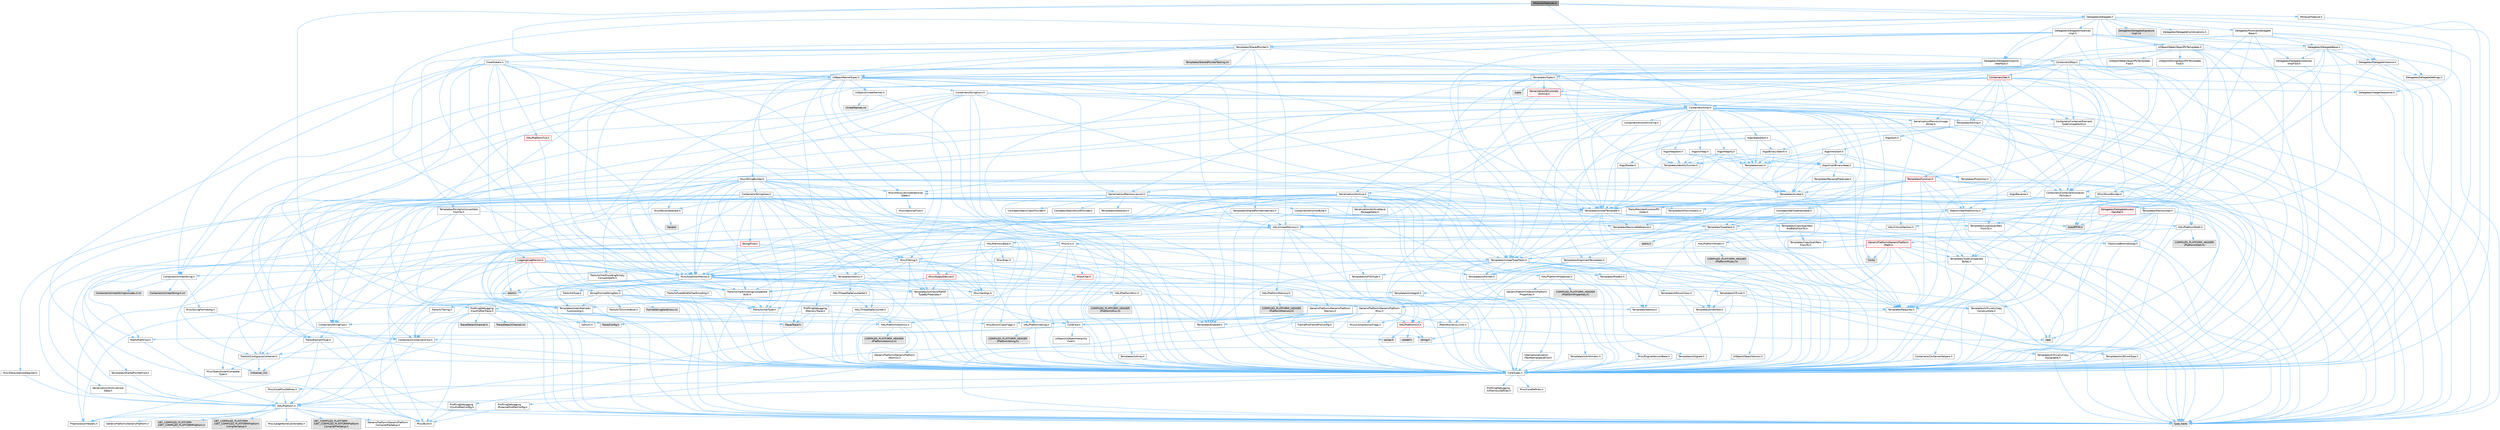 digraph "IModularFeatures.h"
{
 // INTERACTIVE_SVG=YES
 // LATEX_PDF_SIZE
  bgcolor="transparent";
  edge [fontname=Helvetica,fontsize=10,labelfontname=Helvetica,labelfontsize=10];
  node [fontname=Helvetica,fontsize=10,shape=box,height=0.2,width=0.4];
  Node1 [id="Node000001",label="IModularFeatures.h",height=0.2,width=0.4,color="gray40", fillcolor="grey60", style="filled", fontcolor="black",tooltip=" "];
  Node1 -> Node2 [id="edge1_Node000001_Node000002",color="steelblue1",style="solid",tooltip=" "];
  Node2 [id="Node000002",label="CoreTypes.h",height=0.2,width=0.4,color="grey40", fillcolor="white", style="filled",URL="$dc/dec/CoreTypes_8h.html",tooltip=" "];
  Node2 -> Node3 [id="edge2_Node000002_Node000003",color="steelblue1",style="solid",tooltip=" "];
  Node3 [id="Node000003",label="HAL/Platform.h",height=0.2,width=0.4,color="grey40", fillcolor="white", style="filled",URL="$d9/dd0/Platform_8h.html",tooltip=" "];
  Node3 -> Node4 [id="edge3_Node000003_Node000004",color="steelblue1",style="solid",tooltip=" "];
  Node4 [id="Node000004",label="Misc/Build.h",height=0.2,width=0.4,color="grey40", fillcolor="white", style="filled",URL="$d3/dbb/Build_8h.html",tooltip=" "];
  Node3 -> Node5 [id="edge4_Node000003_Node000005",color="steelblue1",style="solid",tooltip=" "];
  Node5 [id="Node000005",label="Misc/LargeWorldCoordinates.h",height=0.2,width=0.4,color="grey40", fillcolor="white", style="filled",URL="$d2/dcb/LargeWorldCoordinates_8h.html",tooltip=" "];
  Node3 -> Node6 [id="edge5_Node000003_Node000006",color="steelblue1",style="solid",tooltip=" "];
  Node6 [id="Node000006",label="type_traits",height=0.2,width=0.4,color="grey60", fillcolor="#E0E0E0", style="filled",tooltip=" "];
  Node3 -> Node7 [id="edge6_Node000003_Node000007",color="steelblue1",style="solid",tooltip=" "];
  Node7 [id="Node000007",label="PreprocessorHelpers.h",height=0.2,width=0.4,color="grey40", fillcolor="white", style="filled",URL="$db/ddb/PreprocessorHelpers_8h.html",tooltip=" "];
  Node3 -> Node8 [id="edge7_Node000003_Node000008",color="steelblue1",style="solid",tooltip=" "];
  Node8 [id="Node000008",label="UBT_COMPILED_PLATFORM\l/UBT_COMPILED_PLATFORMPlatform\lCompilerPreSetup.h",height=0.2,width=0.4,color="grey60", fillcolor="#E0E0E0", style="filled",tooltip=" "];
  Node3 -> Node9 [id="edge8_Node000003_Node000009",color="steelblue1",style="solid",tooltip=" "];
  Node9 [id="Node000009",label="GenericPlatform/GenericPlatform\lCompilerPreSetup.h",height=0.2,width=0.4,color="grey40", fillcolor="white", style="filled",URL="$d9/dc8/GenericPlatformCompilerPreSetup_8h.html",tooltip=" "];
  Node3 -> Node10 [id="edge9_Node000003_Node000010",color="steelblue1",style="solid",tooltip=" "];
  Node10 [id="Node000010",label="GenericPlatform/GenericPlatform.h",height=0.2,width=0.4,color="grey40", fillcolor="white", style="filled",URL="$d6/d84/GenericPlatform_8h.html",tooltip=" "];
  Node3 -> Node11 [id="edge10_Node000003_Node000011",color="steelblue1",style="solid",tooltip=" "];
  Node11 [id="Node000011",label="UBT_COMPILED_PLATFORM\l/UBT_COMPILED_PLATFORMPlatform.h",height=0.2,width=0.4,color="grey60", fillcolor="#E0E0E0", style="filled",tooltip=" "];
  Node3 -> Node12 [id="edge11_Node000003_Node000012",color="steelblue1",style="solid",tooltip=" "];
  Node12 [id="Node000012",label="UBT_COMPILED_PLATFORM\l/UBT_COMPILED_PLATFORMPlatform\lCompilerSetup.h",height=0.2,width=0.4,color="grey60", fillcolor="#E0E0E0", style="filled",tooltip=" "];
  Node2 -> Node13 [id="edge12_Node000002_Node000013",color="steelblue1",style="solid",tooltip=" "];
  Node13 [id="Node000013",label="ProfilingDebugging\l/UMemoryDefines.h",height=0.2,width=0.4,color="grey40", fillcolor="white", style="filled",URL="$d2/da2/UMemoryDefines_8h.html",tooltip=" "];
  Node2 -> Node14 [id="edge13_Node000002_Node000014",color="steelblue1",style="solid",tooltip=" "];
  Node14 [id="Node000014",label="Misc/CoreMiscDefines.h",height=0.2,width=0.4,color="grey40", fillcolor="white", style="filled",URL="$da/d38/CoreMiscDefines_8h.html",tooltip=" "];
  Node14 -> Node3 [id="edge14_Node000014_Node000003",color="steelblue1",style="solid",tooltip=" "];
  Node14 -> Node7 [id="edge15_Node000014_Node000007",color="steelblue1",style="solid",tooltip=" "];
  Node2 -> Node15 [id="edge16_Node000002_Node000015",color="steelblue1",style="solid",tooltip=" "];
  Node15 [id="Node000015",label="Misc/CoreDefines.h",height=0.2,width=0.4,color="grey40", fillcolor="white", style="filled",URL="$d3/dd2/CoreDefines_8h.html",tooltip=" "];
  Node1 -> Node16 [id="edge17_Node000001_Node000016",color="steelblue1",style="solid",tooltip=" "];
  Node16 [id="Node000016",label="Containers/Array.h",height=0.2,width=0.4,color="grey40", fillcolor="white", style="filled",URL="$df/dd0/Array_8h.html",tooltip=" "];
  Node16 -> Node2 [id="edge18_Node000016_Node000002",color="steelblue1",style="solid",tooltip=" "];
  Node16 -> Node17 [id="edge19_Node000016_Node000017",color="steelblue1",style="solid",tooltip=" "];
  Node17 [id="Node000017",label="Misc/AssertionMacros.h",height=0.2,width=0.4,color="grey40", fillcolor="white", style="filled",URL="$d0/dfa/AssertionMacros_8h.html",tooltip=" "];
  Node17 -> Node2 [id="edge20_Node000017_Node000002",color="steelblue1",style="solid",tooltip=" "];
  Node17 -> Node3 [id="edge21_Node000017_Node000003",color="steelblue1",style="solid",tooltip=" "];
  Node17 -> Node18 [id="edge22_Node000017_Node000018",color="steelblue1",style="solid",tooltip=" "];
  Node18 [id="Node000018",label="HAL/PlatformMisc.h",height=0.2,width=0.4,color="grey40", fillcolor="white", style="filled",URL="$d0/df5/PlatformMisc_8h.html",tooltip=" "];
  Node18 -> Node2 [id="edge23_Node000018_Node000002",color="steelblue1",style="solid",tooltip=" "];
  Node18 -> Node19 [id="edge24_Node000018_Node000019",color="steelblue1",style="solid",tooltip=" "];
  Node19 [id="Node000019",label="GenericPlatform/GenericPlatform\lMisc.h",height=0.2,width=0.4,color="grey40", fillcolor="white", style="filled",URL="$db/d9a/GenericPlatformMisc_8h.html",tooltip=" "];
  Node19 -> Node20 [id="edge25_Node000019_Node000020",color="steelblue1",style="solid",tooltip=" "];
  Node20 [id="Node000020",label="Containers/StringFwd.h",height=0.2,width=0.4,color="grey40", fillcolor="white", style="filled",URL="$df/d37/StringFwd_8h.html",tooltip=" "];
  Node20 -> Node2 [id="edge26_Node000020_Node000002",color="steelblue1",style="solid",tooltip=" "];
  Node20 -> Node21 [id="edge27_Node000020_Node000021",color="steelblue1",style="solid",tooltip=" "];
  Node21 [id="Node000021",label="Traits/ElementType.h",height=0.2,width=0.4,color="grey40", fillcolor="white", style="filled",URL="$d5/d4f/ElementType_8h.html",tooltip=" "];
  Node21 -> Node3 [id="edge28_Node000021_Node000003",color="steelblue1",style="solid",tooltip=" "];
  Node21 -> Node22 [id="edge29_Node000021_Node000022",color="steelblue1",style="solid",tooltip=" "];
  Node22 [id="Node000022",label="initializer_list",height=0.2,width=0.4,color="grey60", fillcolor="#E0E0E0", style="filled",tooltip=" "];
  Node21 -> Node6 [id="edge30_Node000021_Node000006",color="steelblue1",style="solid",tooltip=" "];
  Node20 -> Node23 [id="edge31_Node000020_Node000023",color="steelblue1",style="solid",tooltip=" "];
  Node23 [id="Node000023",label="Traits/IsContiguousContainer.h",height=0.2,width=0.4,color="grey40", fillcolor="white", style="filled",URL="$d5/d3c/IsContiguousContainer_8h.html",tooltip=" "];
  Node23 -> Node2 [id="edge32_Node000023_Node000002",color="steelblue1",style="solid",tooltip=" "];
  Node23 -> Node24 [id="edge33_Node000023_Node000024",color="steelblue1",style="solid",tooltip=" "];
  Node24 [id="Node000024",label="Misc/StaticAssertComplete\lType.h",height=0.2,width=0.4,color="grey40", fillcolor="white", style="filled",URL="$d5/d4e/StaticAssertCompleteType_8h.html",tooltip=" "];
  Node23 -> Node22 [id="edge34_Node000023_Node000022",color="steelblue1",style="solid",tooltip=" "];
  Node19 -> Node25 [id="edge35_Node000019_Node000025",color="steelblue1",style="solid",tooltip=" "];
  Node25 [id="Node000025",label="CoreFwd.h",height=0.2,width=0.4,color="grey40", fillcolor="white", style="filled",URL="$d1/d1e/CoreFwd_8h.html",tooltip=" "];
  Node25 -> Node2 [id="edge36_Node000025_Node000002",color="steelblue1",style="solid",tooltip=" "];
  Node25 -> Node26 [id="edge37_Node000025_Node000026",color="steelblue1",style="solid",tooltip=" "];
  Node26 [id="Node000026",label="Containers/ContainersFwd.h",height=0.2,width=0.4,color="grey40", fillcolor="white", style="filled",URL="$d4/d0a/ContainersFwd_8h.html",tooltip=" "];
  Node26 -> Node3 [id="edge38_Node000026_Node000003",color="steelblue1",style="solid",tooltip=" "];
  Node26 -> Node2 [id="edge39_Node000026_Node000002",color="steelblue1",style="solid",tooltip=" "];
  Node26 -> Node23 [id="edge40_Node000026_Node000023",color="steelblue1",style="solid",tooltip=" "];
  Node25 -> Node27 [id="edge41_Node000025_Node000027",color="steelblue1",style="solid",tooltip=" "];
  Node27 [id="Node000027",label="Math/MathFwd.h",height=0.2,width=0.4,color="grey40", fillcolor="white", style="filled",URL="$d2/d10/MathFwd_8h.html",tooltip=" "];
  Node27 -> Node3 [id="edge42_Node000027_Node000003",color="steelblue1",style="solid",tooltip=" "];
  Node25 -> Node28 [id="edge43_Node000025_Node000028",color="steelblue1",style="solid",tooltip=" "];
  Node28 [id="Node000028",label="UObject/UObjectHierarchy\lFwd.h",height=0.2,width=0.4,color="grey40", fillcolor="white", style="filled",URL="$d3/d13/UObjectHierarchyFwd_8h.html",tooltip=" "];
  Node19 -> Node2 [id="edge44_Node000019_Node000002",color="steelblue1",style="solid",tooltip=" "];
  Node19 -> Node29 [id="edge45_Node000019_Node000029",color="steelblue1",style="solid",tooltip=" "];
  Node29 [id="Node000029",label="FramePro/FrameProConfig.h",height=0.2,width=0.4,color="grey40", fillcolor="white", style="filled",URL="$d7/d90/FrameProConfig_8h.html",tooltip=" "];
  Node19 -> Node30 [id="edge46_Node000019_Node000030",color="steelblue1",style="solid",tooltip=" "];
  Node30 [id="Node000030",label="HAL/PlatformCrt.h",height=0.2,width=0.4,color="red", fillcolor="#FFF0F0", style="filled",URL="$d8/d75/PlatformCrt_8h.html",tooltip=" "];
  Node30 -> Node31 [id="edge47_Node000030_Node000031",color="steelblue1",style="solid",tooltip=" "];
  Node31 [id="Node000031",label="new",height=0.2,width=0.4,color="grey60", fillcolor="#E0E0E0", style="filled",tooltip=" "];
  Node30 -> Node32 [id="edge48_Node000030_Node000032",color="steelblue1",style="solid",tooltip=" "];
  Node32 [id="Node000032",label="wchar.h",height=0.2,width=0.4,color="grey60", fillcolor="#E0E0E0", style="filled",tooltip=" "];
  Node30 -> Node33 [id="edge49_Node000030_Node000033",color="steelblue1",style="solid",tooltip=" "];
  Node33 [id="Node000033",label="stddef.h",height=0.2,width=0.4,color="grey60", fillcolor="#E0E0E0", style="filled",tooltip=" "];
  Node30 -> Node39 [id="edge50_Node000030_Node000039",color="steelblue1",style="solid",tooltip=" "];
  Node39 [id="Node000039",label="string.h",height=0.2,width=0.4,color="grey60", fillcolor="#E0E0E0", style="filled",tooltip=" "];
  Node19 -> Node40 [id="edge51_Node000019_Node000040",color="steelblue1",style="solid",tooltip=" "];
  Node40 [id="Node000040",label="Math/NumericLimits.h",height=0.2,width=0.4,color="grey40", fillcolor="white", style="filled",URL="$df/d1b/NumericLimits_8h.html",tooltip=" "];
  Node40 -> Node2 [id="edge52_Node000040_Node000002",color="steelblue1",style="solid",tooltip=" "];
  Node19 -> Node41 [id="edge53_Node000019_Node000041",color="steelblue1",style="solid",tooltip=" "];
  Node41 [id="Node000041",label="Misc/CompressionFlags.h",height=0.2,width=0.4,color="grey40", fillcolor="white", style="filled",URL="$d9/d76/CompressionFlags_8h.html",tooltip=" "];
  Node19 -> Node42 [id="edge54_Node000019_Node000042",color="steelblue1",style="solid",tooltip=" "];
  Node42 [id="Node000042",label="Misc/EnumClassFlags.h",height=0.2,width=0.4,color="grey40", fillcolor="white", style="filled",URL="$d8/de7/EnumClassFlags_8h.html",tooltip=" "];
  Node19 -> Node43 [id="edge55_Node000019_Node000043",color="steelblue1",style="solid",tooltip=" "];
  Node43 [id="Node000043",label="ProfilingDebugging\l/CsvProfilerConfig.h",height=0.2,width=0.4,color="grey40", fillcolor="white", style="filled",URL="$d3/d88/CsvProfilerConfig_8h.html",tooltip=" "];
  Node43 -> Node4 [id="edge56_Node000043_Node000004",color="steelblue1",style="solid",tooltip=" "];
  Node19 -> Node44 [id="edge57_Node000019_Node000044",color="steelblue1",style="solid",tooltip=" "];
  Node44 [id="Node000044",label="ProfilingDebugging\l/ExternalProfilerConfig.h",height=0.2,width=0.4,color="grey40", fillcolor="white", style="filled",URL="$d3/dbb/ExternalProfilerConfig_8h.html",tooltip=" "];
  Node44 -> Node4 [id="edge58_Node000044_Node000004",color="steelblue1",style="solid",tooltip=" "];
  Node18 -> Node45 [id="edge59_Node000018_Node000045",color="steelblue1",style="solid",tooltip=" "];
  Node45 [id="Node000045",label="COMPILED_PLATFORM_HEADER\l(PlatformMisc.h)",height=0.2,width=0.4,color="grey60", fillcolor="#E0E0E0", style="filled",tooltip=" "];
  Node18 -> Node46 [id="edge60_Node000018_Node000046",color="steelblue1",style="solid",tooltip=" "];
  Node46 [id="Node000046",label="ProfilingDebugging\l/CpuProfilerTrace.h",height=0.2,width=0.4,color="grey40", fillcolor="white", style="filled",URL="$da/dcb/CpuProfilerTrace_8h.html",tooltip=" "];
  Node46 -> Node2 [id="edge61_Node000046_Node000002",color="steelblue1",style="solid",tooltip=" "];
  Node46 -> Node26 [id="edge62_Node000046_Node000026",color="steelblue1",style="solid",tooltip=" "];
  Node46 -> Node47 [id="edge63_Node000046_Node000047",color="steelblue1",style="solid",tooltip=" "];
  Node47 [id="Node000047",label="HAL/PlatformAtomics.h",height=0.2,width=0.4,color="grey40", fillcolor="white", style="filled",URL="$d3/d36/PlatformAtomics_8h.html",tooltip=" "];
  Node47 -> Node2 [id="edge64_Node000047_Node000002",color="steelblue1",style="solid",tooltip=" "];
  Node47 -> Node48 [id="edge65_Node000047_Node000048",color="steelblue1",style="solid",tooltip=" "];
  Node48 [id="Node000048",label="GenericPlatform/GenericPlatform\lAtomics.h",height=0.2,width=0.4,color="grey40", fillcolor="white", style="filled",URL="$da/d72/GenericPlatformAtomics_8h.html",tooltip=" "];
  Node48 -> Node2 [id="edge66_Node000048_Node000002",color="steelblue1",style="solid",tooltip=" "];
  Node47 -> Node49 [id="edge67_Node000047_Node000049",color="steelblue1",style="solid",tooltip=" "];
  Node49 [id="Node000049",label="COMPILED_PLATFORM_HEADER\l(PlatformAtomics.h)",height=0.2,width=0.4,color="grey60", fillcolor="#E0E0E0", style="filled",tooltip=" "];
  Node46 -> Node7 [id="edge68_Node000046_Node000007",color="steelblue1",style="solid",tooltip=" "];
  Node46 -> Node4 [id="edge69_Node000046_Node000004",color="steelblue1",style="solid",tooltip=" "];
  Node46 -> Node50 [id="edge70_Node000046_Node000050",color="steelblue1",style="solid",tooltip=" "];
  Node50 [id="Node000050",label="Trace/Config.h",height=0.2,width=0.4,color="grey60", fillcolor="#E0E0E0", style="filled",tooltip=" "];
  Node46 -> Node51 [id="edge71_Node000046_Node000051",color="steelblue1",style="solid",tooltip=" "];
  Node51 [id="Node000051",label="Trace/Detail/Channel.h",height=0.2,width=0.4,color="grey60", fillcolor="#E0E0E0", style="filled",tooltip=" "];
  Node46 -> Node52 [id="edge72_Node000046_Node000052",color="steelblue1",style="solid",tooltip=" "];
  Node52 [id="Node000052",label="Trace/Detail/Channel.inl",height=0.2,width=0.4,color="grey60", fillcolor="#E0E0E0", style="filled",tooltip=" "];
  Node46 -> Node53 [id="edge73_Node000046_Node000053",color="steelblue1",style="solid",tooltip=" "];
  Node53 [id="Node000053",label="Trace/Trace.h",height=0.2,width=0.4,color="grey60", fillcolor="#E0E0E0", style="filled",tooltip=" "];
  Node17 -> Node7 [id="edge74_Node000017_Node000007",color="steelblue1",style="solid",tooltip=" "];
  Node17 -> Node54 [id="edge75_Node000017_Node000054",color="steelblue1",style="solid",tooltip=" "];
  Node54 [id="Node000054",label="Templates/EnableIf.h",height=0.2,width=0.4,color="grey40", fillcolor="white", style="filled",URL="$d7/d60/EnableIf_8h.html",tooltip=" "];
  Node54 -> Node2 [id="edge76_Node000054_Node000002",color="steelblue1",style="solid",tooltip=" "];
  Node17 -> Node55 [id="edge77_Node000017_Node000055",color="steelblue1",style="solid",tooltip=" "];
  Node55 [id="Node000055",label="Templates/IsArrayOrRefOf\lTypeByPredicate.h",height=0.2,width=0.4,color="grey40", fillcolor="white", style="filled",URL="$d6/da1/IsArrayOrRefOfTypeByPredicate_8h.html",tooltip=" "];
  Node55 -> Node2 [id="edge78_Node000055_Node000002",color="steelblue1",style="solid",tooltip=" "];
  Node17 -> Node56 [id="edge79_Node000017_Node000056",color="steelblue1",style="solid",tooltip=" "];
  Node56 [id="Node000056",label="Templates/IsValidVariadic\lFunctionArg.h",height=0.2,width=0.4,color="grey40", fillcolor="white", style="filled",URL="$d0/dc8/IsValidVariadicFunctionArg_8h.html",tooltip=" "];
  Node56 -> Node2 [id="edge80_Node000056_Node000002",color="steelblue1",style="solid",tooltip=" "];
  Node56 -> Node57 [id="edge81_Node000056_Node000057",color="steelblue1",style="solid",tooltip=" "];
  Node57 [id="Node000057",label="IsEnum.h",height=0.2,width=0.4,color="grey40", fillcolor="white", style="filled",URL="$d4/de5/IsEnum_8h.html",tooltip=" "];
  Node56 -> Node6 [id="edge82_Node000056_Node000006",color="steelblue1",style="solid",tooltip=" "];
  Node17 -> Node58 [id="edge83_Node000017_Node000058",color="steelblue1",style="solid",tooltip=" "];
  Node58 [id="Node000058",label="Traits/IsCharEncodingCompatible\lWith.h",height=0.2,width=0.4,color="grey40", fillcolor="white", style="filled",URL="$df/dd1/IsCharEncodingCompatibleWith_8h.html",tooltip=" "];
  Node58 -> Node6 [id="edge84_Node000058_Node000006",color="steelblue1",style="solid",tooltip=" "];
  Node58 -> Node59 [id="edge85_Node000058_Node000059",color="steelblue1",style="solid",tooltip=" "];
  Node59 [id="Node000059",label="Traits/IsCharType.h",height=0.2,width=0.4,color="grey40", fillcolor="white", style="filled",URL="$db/d51/IsCharType_8h.html",tooltip=" "];
  Node59 -> Node2 [id="edge86_Node000059_Node000002",color="steelblue1",style="solid",tooltip=" "];
  Node17 -> Node60 [id="edge87_Node000017_Node000060",color="steelblue1",style="solid",tooltip=" "];
  Node60 [id="Node000060",label="Misc/VarArgs.h",height=0.2,width=0.4,color="grey40", fillcolor="white", style="filled",URL="$d5/d6f/VarArgs_8h.html",tooltip=" "];
  Node60 -> Node2 [id="edge88_Node000060_Node000002",color="steelblue1",style="solid",tooltip=" "];
  Node17 -> Node61 [id="edge89_Node000017_Node000061",color="steelblue1",style="solid",tooltip=" "];
  Node61 [id="Node000061",label="String/FormatStringSan.h",height=0.2,width=0.4,color="grey40", fillcolor="white", style="filled",URL="$d3/d8b/FormatStringSan_8h.html",tooltip=" "];
  Node61 -> Node6 [id="edge90_Node000061_Node000006",color="steelblue1",style="solid",tooltip=" "];
  Node61 -> Node2 [id="edge91_Node000061_Node000002",color="steelblue1",style="solid",tooltip=" "];
  Node61 -> Node62 [id="edge92_Node000061_Node000062",color="steelblue1",style="solid",tooltip=" "];
  Node62 [id="Node000062",label="Templates/Requires.h",height=0.2,width=0.4,color="grey40", fillcolor="white", style="filled",URL="$dc/d96/Requires_8h.html",tooltip=" "];
  Node62 -> Node54 [id="edge93_Node000062_Node000054",color="steelblue1",style="solid",tooltip=" "];
  Node62 -> Node6 [id="edge94_Node000062_Node000006",color="steelblue1",style="solid",tooltip=" "];
  Node61 -> Node63 [id="edge95_Node000061_Node000063",color="steelblue1",style="solid",tooltip=" "];
  Node63 [id="Node000063",label="Templates/Identity.h",height=0.2,width=0.4,color="grey40", fillcolor="white", style="filled",URL="$d0/dd5/Identity_8h.html",tooltip=" "];
  Node61 -> Node56 [id="edge96_Node000061_Node000056",color="steelblue1",style="solid",tooltip=" "];
  Node61 -> Node59 [id="edge97_Node000061_Node000059",color="steelblue1",style="solid",tooltip=" "];
  Node61 -> Node64 [id="edge98_Node000061_Node000064",color="steelblue1",style="solid",tooltip=" "];
  Node64 [id="Node000064",label="Traits/IsTEnumAsByte.h",height=0.2,width=0.4,color="grey40", fillcolor="white", style="filled",URL="$d1/de6/IsTEnumAsByte_8h.html",tooltip=" "];
  Node61 -> Node65 [id="edge99_Node000061_Node000065",color="steelblue1",style="solid",tooltip=" "];
  Node65 [id="Node000065",label="Traits/IsTString.h",height=0.2,width=0.4,color="grey40", fillcolor="white", style="filled",URL="$d0/df8/IsTString_8h.html",tooltip=" "];
  Node65 -> Node26 [id="edge100_Node000065_Node000026",color="steelblue1",style="solid",tooltip=" "];
  Node61 -> Node26 [id="edge101_Node000061_Node000026",color="steelblue1",style="solid",tooltip=" "];
  Node61 -> Node66 [id="edge102_Node000061_Node000066",color="steelblue1",style="solid",tooltip=" "];
  Node66 [id="Node000066",label="FormatStringSanErrors.inl",height=0.2,width=0.4,color="grey60", fillcolor="#E0E0E0", style="filled",tooltip=" "];
  Node17 -> Node67 [id="edge103_Node000017_Node000067",color="steelblue1",style="solid",tooltip=" "];
  Node67 [id="Node000067",label="atomic",height=0.2,width=0.4,color="grey60", fillcolor="#E0E0E0", style="filled",tooltip=" "];
  Node16 -> Node68 [id="edge104_Node000016_Node000068",color="steelblue1",style="solid",tooltip=" "];
  Node68 [id="Node000068",label="Misc/IntrusiveUnsetOptional\lState.h",height=0.2,width=0.4,color="grey40", fillcolor="white", style="filled",URL="$d2/d0a/IntrusiveUnsetOptionalState_8h.html",tooltip=" "];
  Node68 -> Node69 [id="edge105_Node000068_Node000069",color="steelblue1",style="solid",tooltip=" "];
  Node69 [id="Node000069",label="Misc/OptionalFwd.h",height=0.2,width=0.4,color="grey40", fillcolor="white", style="filled",URL="$dc/d50/OptionalFwd_8h.html",tooltip=" "];
  Node16 -> Node70 [id="edge106_Node000016_Node000070",color="steelblue1",style="solid",tooltip=" "];
  Node70 [id="Node000070",label="Misc/ReverseIterate.h",height=0.2,width=0.4,color="grey40", fillcolor="white", style="filled",URL="$db/de3/ReverseIterate_8h.html",tooltip=" "];
  Node70 -> Node3 [id="edge107_Node000070_Node000003",color="steelblue1",style="solid",tooltip=" "];
  Node70 -> Node71 [id="edge108_Node000070_Node000071",color="steelblue1",style="solid",tooltip=" "];
  Node71 [id="Node000071",label="iterator",height=0.2,width=0.4,color="grey60", fillcolor="#E0E0E0", style="filled",tooltip=" "];
  Node16 -> Node72 [id="edge109_Node000016_Node000072",color="steelblue1",style="solid",tooltip=" "];
  Node72 [id="Node000072",label="HAL/UnrealMemory.h",height=0.2,width=0.4,color="grey40", fillcolor="white", style="filled",URL="$d9/d96/UnrealMemory_8h.html",tooltip=" "];
  Node72 -> Node2 [id="edge110_Node000072_Node000002",color="steelblue1",style="solid",tooltip=" "];
  Node72 -> Node73 [id="edge111_Node000072_Node000073",color="steelblue1",style="solid",tooltip=" "];
  Node73 [id="Node000073",label="GenericPlatform/GenericPlatform\lMemory.h",height=0.2,width=0.4,color="grey40", fillcolor="white", style="filled",URL="$dd/d22/GenericPlatformMemory_8h.html",tooltip=" "];
  Node73 -> Node25 [id="edge112_Node000073_Node000025",color="steelblue1",style="solid",tooltip=" "];
  Node73 -> Node2 [id="edge113_Node000073_Node000002",color="steelblue1",style="solid",tooltip=" "];
  Node73 -> Node74 [id="edge114_Node000073_Node000074",color="steelblue1",style="solid",tooltip=" "];
  Node74 [id="Node000074",label="HAL/PlatformString.h",height=0.2,width=0.4,color="grey40", fillcolor="white", style="filled",URL="$db/db5/PlatformString_8h.html",tooltip=" "];
  Node74 -> Node2 [id="edge115_Node000074_Node000002",color="steelblue1",style="solid",tooltip=" "];
  Node74 -> Node75 [id="edge116_Node000074_Node000075",color="steelblue1",style="solid",tooltip=" "];
  Node75 [id="Node000075",label="COMPILED_PLATFORM_HEADER\l(PlatformString.h)",height=0.2,width=0.4,color="grey60", fillcolor="#E0E0E0", style="filled",tooltip=" "];
  Node73 -> Node39 [id="edge117_Node000073_Node000039",color="steelblue1",style="solid",tooltip=" "];
  Node73 -> Node32 [id="edge118_Node000073_Node000032",color="steelblue1",style="solid",tooltip=" "];
  Node72 -> Node76 [id="edge119_Node000072_Node000076",color="steelblue1",style="solid",tooltip=" "];
  Node76 [id="Node000076",label="HAL/MemoryBase.h",height=0.2,width=0.4,color="grey40", fillcolor="white", style="filled",URL="$d6/d9f/MemoryBase_8h.html",tooltip=" "];
  Node76 -> Node2 [id="edge120_Node000076_Node000002",color="steelblue1",style="solid",tooltip=" "];
  Node76 -> Node47 [id="edge121_Node000076_Node000047",color="steelblue1",style="solid",tooltip=" "];
  Node76 -> Node30 [id="edge122_Node000076_Node000030",color="steelblue1",style="solid",tooltip=" "];
  Node76 -> Node77 [id="edge123_Node000076_Node000077",color="steelblue1",style="solid",tooltip=" "];
  Node77 [id="Node000077",label="Misc/Exec.h",height=0.2,width=0.4,color="grey40", fillcolor="white", style="filled",URL="$de/ddb/Exec_8h.html",tooltip=" "];
  Node77 -> Node2 [id="edge124_Node000077_Node000002",color="steelblue1",style="solid",tooltip=" "];
  Node77 -> Node17 [id="edge125_Node000077_Node000017",color="steelblue1",style="solid",tooltip=" "];
  Node76 -> Node78 [id="edge126_Node000076_Node000078",color="steelblue1",style="solid",tooltip=" "];
  Node78 [id="Node000078",label="Misc/OutputDevice.h",height=0.2,width=0.4,color="red", fillcolor="#FFF0F0", style="filled",URL="$d7/d32/OutputDevice_8h.html",tooltip=" "];
  Node78 -> Node25 [id="edge127_Node000078_Node000025",color="steelblue1",style="solid",tooltip=" "];
  Node78 -> Node2 [id="edge128_Node000078_Node000002",color="steelblue1",style="solid",tooltip=" "];
  Node78 -> Node60 [id="edge129_Node000078_Node000060",color="steelblue1",style="solid",tooltip=" "];
  Node78 -> Node55 [id="edge130_Node000078_Node000055",color="steelblue1",style="solid",tooltip=" "];
  Node78 -> Node56 [id="edge131_Node000078_Node000056",color="steelblue1",style="solid",tooltip=" "];
  Node78 -> Node58 [id="edge132_Node000078_Node000058",color="steelblue1",style="solid",tooltip=" "];
  Node76 -> Node80 [id="edge133_Node000076_Node000080",color="steelblue1",style="solid",tooltip=" "];
  Node80 [id="Node000080",label="Templates/Atomic.h",height=0.2,width=0.4,color="grey40", fillcolor="white", style="filled",URL="$d3/d91/Atomic_8h.html",tooltip=" "];
  Node80 -> Node81 [id="edge134_Node000080_Node000081",color="steelblue1",style="solid",tooltip=" "];
  Node81 [id="Node000081",label="HAL/ThreadSafeCounter.h",height=0.2,width=0.4,color="grey40", fillcolor="white", style="filled",URL="$dc/dc9/ThreadSafeCounter_8h.html",tooltip=" "];
  Node81 -> Node2 [id="edge135_Node000081_Node000002",color="steelblue1",style="solid",tooltip=" "];
  Node81 -> Node47 [id="edge136_Node000081_Node000047",color="steelblue1",style="solid",tooltip=" "];
  Node80 -> Node82 [id="edge137_Node000080_Node000082",color="steelblue1",style="solid",tooltip=" "];
  Node82 [id="Node000082",label="HAL/ThreadSafeCounter64.h",height=0.2,width=0.4,color="grey40", fillcolor="white", style="filled",URL="$d0/d12/ThreadSafeCounter64_8h.html",tooltip=" "];
  Node82 -> Node2 [id="edge138_Node000082_Node000002",color="steelblue1",style="solid",tooltip=" "];
  Node82 -> Node81 [id="edge139_Node000082_Node000081",color="steelblue1",style="solid",tooltip=" "];
  Node80 -> Node83 [id="edge140_Node000080_Node000083",color="steelblue1",style="solid",tooltip=" "];
  Node83 [id="Node000083",label="Templates/IsIntegral.h",height=0.2,width=0.4,color="grey40", fillcolor="white", style="filled",URL="$da/d64/IsIntegral_8h.html",tooltip=" "];
  Node83 -> Node2 [id="edge141_Node000083_Node000002",color="steelblue1",style="solid",tooltip=" "];
  Node80 -> Node84 [id="edge142_Node000080_Node000084",color="steelblue1",style="solid",tooltip=" "];
  Node84 [id="Node000084",label="Templates/IsTrivial.h",height=0.2,width=0.4,color="grey40", fillcolor="white", style="filled",URL="$da/d4c/IsTrivial_8h.html",tooltip=" "];
  Node84 -> Node85 [id="edge143_Node000084_Node000085",color="steelblue1",style="solid",tooltip=" "];
  Node85 [id="Node000085",label="Templates/AndOrNot.h",height=0.2,width=0.4,color="grey40", fillcolor="white", style="filled",URL="$db/d0a/AndOrNot_8h.html",tooltip=" "];
  Node85 -> Node2 [id="edge144_Node000085_Node000002",color="steelblue1",style="solid",tooltip=" "];
  Node84 -> Node86 [id="edge145_Node000084_Node000086",color="steelblue1",style="solid",tooltip=" "];
  Node86 [id="Node000086",label="Templates/IsTriviallyCopy\lConstructible.h",height=0.2,width=0.4,color="grey40", fillcolor="white", style="filled",URL="$d3/d78/IsTriviallyCopyConstructible_8h.html",tooltip=" "];
  Node86 -> Node2 [id="edge146_Node000086_Node000002",color="steelblue1",style="solid",tooltip=" "];
  Node86 -> Node6 [id="edge147_Node000086_Node000006",color="steelblue1",style="solid",tooltip=" "];
  Node84 -> Node87 [id="edge148_Node000084_Node000087",color="steelblue1",style="solid",tooltip=" "];
  Node87 [id="Node000087",label="Templates/IsTriviallyCopy\lAssignable.h",height=0.2,width=0.4,color="grey40", fillcolor="white", style="filled",URL="$d2/df2/IsTriviallyCopyAssignable_8h.html",tooltip=" "];
  Node87 -> Node2 [id="edge149_Node000087_Node000002",color="steelblue1",style="solid",tooltip=" "];
  Node87 -> Node6 [id="edge150_Node000087_Node000006",color="steelblue1",style="solid",tooltip=" "];
  Node84 -> Node6 [id="edge151_Node000084_Node000006",color="steelblue1",style="solid",tooltip=" "];
  Node80 -> Node88 [id="edge152_Node000080_Node000088",color="steelblue1",style="solid",tooltip=" "];
  Node88 [id="Node000088",label="Traits/IntType.h",height=0.2,width=0.4,color="grey40", fillcolor="white", style="filled",URL="$d7/deb/IntType_8h.html",tooltip=" "];
  Node88 -> Node3 [id="edge153_Node000088_Node000003",color="steelblue1",style="solid",tooltip=" "];
  Node80 -> Node67 [id="edge154_Node000080_Node000067",color="steelblue1",style="solid",tooltip=" "];
  Node72 -> Node89 [id="edge155_Node000072_Node000089",color="steelblue1",style="solid",tooltip=" "];
  Node89 [id="Node000089",label="HAL/PlatformMemory.h",height=0.2,width=0.4,color="grey40", fillcolor="white", style="filled",URL="$de/d68/PlatformMemory_8h.html",tooltip=" "];
  Node89 -> Node2 [id="edge156_Node000089_Node000002",color="steelblue1",style="solid",tooltip=" "];
  Node89 -> Node73 [id="edge157_Node000089_Node000073",color="steelblue1",style="solid",tooltip=" "];
  Node89 -> Node90 [id="edge158_Node000089_Node000090",color="steelblue1",style="solid",tooltip=" "];
  Node90 [id="Node000090",label="COMPILED_PLATFORM_HEADER\l(PlatformMemory.h)",height=0.2,width=0.4,color="grey60", fillcolor="#E0E0E0", style="filled",tooltip=" "];
  Node72 -> Node91 [id="edge159_Node000072_Node000091",color="steelblue1",style="solid",tooltip=" "];
  Node91 [id="Node000091",label="ProfilingDebugging\l/MemoryTrace.h",height=0.2,width=0.4,color="grey40", fillcolor="white", style="filled",URL="$da/dd7/MemoryTrace_8h.html",tooltip=" "];
  Node91 -> Node3 [id="edge160_Node000091_Node000003",color="steelblue1",style="solid",tooltip=" "];
  Node91 -> Node42 [id="edge161_Node000091_Node000042",color="steelblue1",style="solid",tooltip=" "];
  Node91 -> Node50 [id="edge162_Node000091_Node000050",color="steelblue1",style="solid",tooltip=" "];
  Node91 -> Node53 [id="edge163_Node000091_Node000053",color="steelblue1",style="solid",tooltip=" "];
  Node72 -> Node92 [id="edge164_Node000072_Node000092",color="steelblue1",style="solid",tooltip=" "];
  Node92 [id="Node000092",label="Templates/IsPointer.h",height=0.2,width=0.4,color="grey40", fillcolor="white", style="filled",URL="$d7/d05/IsPointer_8h.html",tooltip=" "];
  Node92 -> Node2 [id="edge165_Node000092_Node000002",color="steelblue1",style="solid",tooltip=" "];
  Node16 -> Node93 [id="edge166_Node000016_Node000093",color="steelblue1",style="solid",tooltip=" "];
  Node93 [id="Node000093",label="Templates/UnrealTypeTraits.h",height=0.2,width=0.4,color="grey40", fillcolor="white", style="filled",URL="$d2/d2d/UnrealTypeTraits_8h.html",tooltip=" "];
  Node93 -> Node2 [id="edge167_Node000093_Node000002",color="steelblue1",style="solid",tooltip=" "];
  Node93 -> Node92 [id="edge168_Node000093_Node000092",color="steelblue1",style="solid",tooltip=" "];
  Node93 -> Node17 [id="edge169_Node000093_Node000017",color="steelblue1",style="solid",tooltip=" "];
  Node93 -> Node85 [id="edge170_Node000093_Node000085",color="steelblue1",style="solid",tooltip=" "];
  Node93 -> Node54 [id="edge171_Node000093_Node000054",color="steelblue1",style="solid",tooltip=" "];
  Node93 -> Node94 [id="edge172_Node000093_Node000094",color="steelblue1",style="solid",tooltip=" "];
  Node94 [id="Node000094",label="Templates/IsArithmetic.h",height=0.2,width=0.4,color="grey40", fillcolor="white", style="filled",URL="$d2/d5d/IsArithmetic_8h.html",tooltip=" "];
  Node94 -> Node2 [id="edge173_Node000094_Node000002",color="steelblue1",style="solid",tooltip=" "];
  Node93 -> Node57 [id="edge174_Node000093_Node000057",color="steelblue1",style="solid",tooltip=" "];
  Node93 -> Node95 [id="edge175_Node000093_Node000095",color="steelblue1",style="solid",tooltip=" "];
  Node95 [id="Node000095",label="Templates/Models.h",height=0.2,width=0.4,color="grey40", fillcolor="white", style="filled",URL="$d3/d0c/Models_8h.html",tooltip=" "];
  Node95 -> Node63 [id="edge176_Node000095_Node000063",color="steelblue1",style="solid",tooltip=" "];
  Node93 -> Node96 [id="edge177_Node000093_Node000096",color="steelblue1",style="solid",tooltip=" "];
  Node96 [id="Node000096",label="Templates/IsPODType.h",height=0.2,width=0.4,color="grey40", fillcolor="white", style="filled",URL="$d7/db1/IsPODType_8h.html",tooltip=" "];
  Node96 -> Node2 [id="edge178_Node000096_Node000002",color="steelblue1",style="solid",tooltip=" "];
  Node93 -> Node97 [id="edge179_Node000093_Node000097",color="steelblue1",style="solid",tooltip=" "];
  Node97 [id="Node000097",label="Templates/IsUECoreType.h",height=0.2,width=0.4,color="grey40", fillcolor="white", style="filled",URL="$d1/db8/IsUECoreType_8h.html",tooltip=" "];
  Node97 -> Node2 [id="edge180_Node000097_Node000002",color="steelblue1",style="solid",tooltip=" "];
  Node97 -> Node6 [id="edge181_Node000097_Node000006",color="steelblue1",style="solid",tooltip=" "];
  Node93 -> Node86 [id="edge182_Node000093_Node000086",color="steelblue1",style="solid",tooltip=" "];
  Node16 -> Node98 [id="edge183_Node000016_Node000098",color="steelblue1",style="solid",tooltip=" "];
  Node98 [id="Node000098",label="Templates/UnrealTemplate.h",height=0.2,width=0.4,color="grey40", fillcolor="white", style="filled",URL="$d4/d24/UnrealTemplate_8h.html",tooltip=" "];
  Node98 -> Node2 [id="edge184_Node000098_Node000002",color="steelblue1",style="solid",tooltip=" "];
  Node98 -> Node92 [id="edge185_Node000098_Node000092",color="steelblue1",style="solid",tooltip=" "];
  Node98 -> Node72 [id="edge186_Node000098_Node000072",color="steelblue1",style="solid",tooltip=" "];
  Node98 -> Node99 [id="edge187_Node000098_Node000099",color="steelblue1",style="solid",tooltip=" "];
  Node99 [id="Node000099",label="Templates/CopyQualifiers\lAndRefsFromTo.h",height=0.2,width=0.4,color="grey40", fillcolor="white", style="filled",URL="$d3/db3/CopyQualifiersAndRefsFromTo_8h.html",tooltip=" "];
  Node99 -> Node100 [id="edge188_Node000099_Node000100",color="steelblue1",style="solid",tooltip=" "];
  Node100 [id="Node000100",label="Templates/CopyQualifiers\lFromTo.h",height=0.2,width=0.4,color="grey40", fillcolor="white", style="filled",URL="$d5/db4/CopyQualifiersFromTo_8h.html",tooltip=" "];
  Node98 -> Node93 [id="edge189_Node000098_Node000093",color="steelblue1",style="solid",tooltip=" "];
  Node98 -> Node101 [id="edge190_Node000098_Node000101",color="steelblue1",style="solid",tooltip=" "];
  Node101 [id="Node000101",label="Templates/RemoveReference.h",height=0.2,width=0.4,color="grey40", fillcolor="white", style="filled",URL="$da/dbe/RemoveReference_8h.html",tooltip=" "];
  Node101 -> Node2 [id="edge191_Node000101_Node000002",color="steelblue1",style="solid",tooltip=" "];
  Node98 -> Node62 [id="edge192_Node000098_Node000062",color="steelblue1",style="solid",tooltip=" "];
  Node98 -> Node102 [id="edge193_Node000098_Node000102",color="steelblue1",style="solid",tooltip=" "];
  Node102 [id="Node000102",label="Templates/TypeCompatible\lBytes.h",height=0.2,width=0.4,color="grey40", fillcolor="white", style="filled",URL="$df/d0a/TypeCompatibleBytes_8h.html",tooltip=" "];
  Node102 -> Node2 [id="edge194_Node000102_Node000002",color="steelblue1",style="solid",tooltip=" "];
  Node102 -> Node39 [id="edge195_Node000102_Node000039",color="steelblue1",style="solid",tooltip=" "];
  Node102 -> Node31 [id="edge196_Node000102_Node000031",color="steelblue1",style="solid",tooltip=" "];
  Node102 -> Node6 [id="edge197_Node000102_Node000006",color="steelblue1",style="solid",tooltip=" "];
  Node98 -> Node63 [id="edge198_Node000098_Node000063",color="steelblue1",style="solid",tooltip=" "];
  Node98 -> Node23 [id="edge199_Node000098_Node000023",color="steelblue1",style="solid",tooltip=" "];
  Node98 -> Node103 [id="edge200_Node000098_Node000103",color="steelblue1",style="solid",tooltip=" "];
  Node103 [id="Node000103",label="Traits/UseBitwiseSwap.h",height=0.2,width=0.4,color="grey40", fillcolor="white", style="filled",URL="$db/df3/UseBitwiseSwap_8h.html",tooltip=" "];
  Node103 -> Node2 [id="edge201_Node000103_Node000002",color="steelblue1",style="solid",tooltip=" "];
  Node103 -> Node6 [id="edge202_Node000103_Node000006",color="steelblue1",style="solid",tooltip=" "];
  Node98 -> Node6 [id="edge203_Node000098_Node000006",color="steelblue1",style="solid",tooltip=" "];
  Node16 -> Node104 [id="edge204_Node000016_Node000104",color="steelblue1",style="solid",tooltip=" "];
  Node104 [id="Node000104",label="Containers/AllowShrinking.h",height=0.2,width=0.4,color="grey40", fillcolor="white", style="filled",URL="$d7/d1a/AllowShrinking_8h.html",tooltip=" "];
  Node104 -> Node2 [id="edge205_Node000104_Node000002",color="steelblue1",style="solid",tooltip=" "];
  Node16 -> Node105 [id="edge206_Node000016_Node000105",color="steelblue1",style="solid",tooltip=" "];
  Node105 [id="Node000105",label="Containers/ContainerAllocation\lPolicies.h",height=0.2,width=0.4,color="grey40", fillcolor="white", style="filled",URL="$d7/dff/ContainerAllocationPolicies_8h.html",tooltip=" "];
  Node105 -> Node2 [id="edge207_Node000105_Node000002",color="steelblue1",style="solid",tooltip=" "];
  Node105 -> Node106 [id="edge208_Node000105_Node000106",color="steelblue1",style="solid",tooltip=" "];
  Node106 [id="Node000106",label="Containers/ContainerHelpers.h",height=0.2,width=0.4,color="grey40", fillcolor="white", style="filled",URL="$d7/d33/ContainerHelpers_8h.html",tooltip=" "];
  Node106 -> Node2 [id="edge209_Node000106_Node000002",color="steelblue1",style="solid",tooltip=" "];
  Node105 -> Node105 [id="edge210_Node000105_Node000105",color="steelblue1",style="solid",tooltip=" "];
  Node105 -> Node107 [id="edge211_Node000105_Node000107",color="steelblue1",style="solid",tooltip=" "];
  Node107 [id="Node000107",label="HAL/PlatformMath.h",height=0.2,width=0.4,color="grey40", fillcolor="white", style="filled",URL="$dc/d53/PlatformMath_8h.html",tooltip=" "];
  Node107 -> Node2 [id="edge212_Node000107_Node000002",color="steelblue1",style="solid",tooltip=" "];
  Node107 -> Node108 [id="edge213_Node000107_Node000108",color="steelblue1",style="solid",tooltip=" "];
  Node108 [id="Node000108",label="GenericPlatform/GenericPlatform\lMath.h",height=0.2,width=0.4,color="red", fillcolor="#FFF0F0", style="filled",URL="$d5/d79/GenericPlatformMath_8h.html",tooltip=" "];
  Node108 -> Node2 [id="edge214_Node000108_Node000002",color="steelblue1",style="solid",tooltip=" "];
  Node108 -> Node26 [id="edge215_Node000108_Node000026",color="steelblue1",style="solid",tooltip=" "];
  Node108 -> Node30 [id="edge216_Node000108_Node000030",color="steelblue1",style="solid",tooltip=" "];
  Node108 -> Node85 [id="edge217_Node000108_Node000085",color="steelblue1",style="solid",tooltip=" "];
  Node108 -> Node93 [id="edge218_Node000108_Node000093",color="steelblue1",style="solid",tooltip=" "];
  Node108 -> Node62 [id="edge219_Node000108_Node000062",color="steelblue1",style="solid",tooltip=" "];
  Node108 -> Node102 [id="edge220_Node000108_Node000102",color="steelblue1",style="solid",tooltip=" "];
  Node108 -> Node113 [id="edge221_Node000108_Node000113",color="steelblue1",style="solid",tooltip=" "];
  Node113 [id="Node000113",label="limits",height=0.2,width=0.4,color="grey60", fillcolor="#E0E0E0", style="filled",tooltip=" "];
  Node108 -> Node6 [id="edge222_Node000108_Node000006",color="steelblue1",style="solid",tooltip=" "];
  Node107 -> Node114 [id="edge223_Node000107_Node000114",color="steelblue1",style="solid",tooltip=" "];
  Node114 [id="Node000114",label="COMPILED_PLATFORM_HEADER\l(PlatformMath.h)",height=0.2,width=0.4,color="grey60", fillcolor="#E0E0E0", style="filled",tooltip=" "];
  Node105 -> Node72 [id="edge224_Node000105_Node000072",color="steelblue1",style="solid",tooltip=" "];
  Node105 -> Node40 [id="edge225_Node000105_Node000040",color="steelblue1",style="solid",tooltip=" "];
  Node105 -> Node17 [id="edge226_Node000105_Node000017",color="steelblue1",style="solid",tooltip=" "];
  Node105 -> Node115 [id="edge227_Node000105_Node000115",color="steelblue1",style="solid",tooltip=" "];
  Node115 [id="Node000115",label="Templates/IsPolymorphic.h",height=0.2,width=0.4,color="grey40", fillcolor="white", style="filled",URL="$dc/d20/IsPolymorphic_8h.html",tooltip=" "];
  Node105 -> Node116 [id="edge228_Node000105_Node000116",color="steelblue1",style="solid",tooltip=" "];
  Node116 [id="Node000116",label="Templates/MemoryOps.h",height=0.2,width=0.4,color="grey40", fillcolor="white", style="filled",URL="$db/dea/MemoryOps_8h.html",tooltip=" "];
  Node116 -> Node2 [id="edge229_Node000116_Node000002",color="steelblue1",style="solid",tooltip=" "];
  Node116 -> Node72 [id="edge230_Node000116_Node000072",color="steelblue1",style="solid",tooltip=" "];
  Node116 -> Node87 [id="edge231_Node000116_Node000087",color="steelblue1",style="solid",tooltip=" "];
  Node116 -> Node86 [id="edge232_Node000116_Node000086",color="steelblue1",style="solid",tooltip=" "];
  Node116 -> Node62 [id="edge233_Node000116_Node000062",color="steelblue1",style="solid",tooltip=" "];
  Node116 -> Node93 [id="edge234_Node000116_Node000093",color="steelblue1",style="solid",tooltip=" "];
  Node116 -> Node103 [id="edge235_Node000116_Node000103",color="steelblue1",style="solid",tooltip=" "];
  Node116 -> Node31 [id="edge236_Node000116_Node000031",color="steelblue1",style="solid",tooltip=" "];
  Node116 -> Node6 [id="edge237_Node000116_Node000006",color="steelblue1",style="solid",tooltip=" "];
  Node105 -> Node102 [id="edge238_Node000105_Node000102",color="steelblue1",style="solid",tooltip=" "];
  Node105 -> Node6 [id="edge239_Node000105_Node000006",color="steelblue1",style="solid",tooltip=" "];
  Node16 -> Node117 [id="edge240_Node000016_Node000117",color="steelblue1",style="solid",tooltip=" "];
  Node117 [id="Node000117",label="Containers/ContainerElement\lTypeCompatibility.h",height=0.2,width=0.4,color="grey40", fillcolor="white", style="filled",URL="$df/ddf/ContainerElementTypeCompatibility_8h.html",tooltip=" "];
  Node117 -> Node2 [id="edge241_Node000117_Node000002",color="steelblue1",style="solid",tooltip=" "];
  Node117 -> Node93 [id="edge242_Node000117_Node000093",color="steelblue1",style="solid",tooltip=" "];
  Node16 -> Node118 [id="edge243_Node000016_Node000118",color="steelblue1",style="solid",tooltip=" "];
  Node118 [id="Node000118",label="Serialization/Archive.h",height=0.2,width=0.4,color="grey40", fillcolor="white", style="filled",URL="$d7/d3b/Archive_8h.html",tooltip=" "];
  Node118 -> Node25 [id="edge244_Node000118_Node000025",color="steelblue1",style="solid",tooltip=" "];
  Node118 -> Node2 [id="edge245_Node000118_Node000002",color="steelblue1",style="solid",tooltip=" "];
  Node118 -> Node119 [id="edge246_Node000118_Node000119",color="steelblue1",style="solid",tooltip=" "];
  Node119 [id="Node000119",label="HAL/PlatformProperties.h",height=0.2,width=0.4,color="grey40", fillcolor="white", style="filled",URL="$d9/db0/PlatformProperties_8h.html",tooltip=" "];
  Node119 -> Node2 [id="edge247_Node000119_Node000002",color="steelblue1",style="solid",tooltip=" "];
  Node119 -> Node120 [id="edge248_Node000119_Node000120",color="steelblue1",style="solid",tooltip=" "];
  Node120 [id="Node000120",label="GenericPlatform/GenericPlatform\lProperties.h",height=0.2,width=0.4,color="grey40", fillcolor="white", style="filled",URL="$d2/dcd/GenericPlatformProperties_8h.html",tooltip=" "];
  Node120 -> Node2 [id="edge249_Node000120_Node000002",color="steelblue1",style="solid",tooltip=" "];
  Node120 -> Node19 [id="edge250_Node000120_Node000019",color="steelblue1",style="solid",tooltip=" "];
  Node119 -> Node121 [id="edge251_Node000119_Node000121",color="steelblue1",style="solid",tooltip=" "];
  Node121 [id="Node000121",label="COMPILED_PLATFORM_HEADER\l(PlatformProperties.h)",height=0.2,width=0.4,color="grey60", fillcolor="#E0E0E0", style="filled",tooltip=" "];
  Node118 -> Node122 [id="edge252_Node000118_Node000122",color="steelblue1",style="solid",tooltip=" "];
  Node122 [id="Node000122",label="Internationalization\l/TextNamespaceFwd.h",height=0.2,width=0.4,color="grey40", fillcolor="white", style="filled",URL="$d8/d97/TextNamespaceFwd_8h.html",tooltip=" "];
  Node122 -> Node2 [id="edge253_Node000122_Node000002",color="steelblue1",style="solid",tooltip=" "];
  Node118 -> Node27 [id="edge254_Node000118_Node000027",color="steelblue1",style="solid",tooltip=" "];
  Node118 -> Node17 [id="edge255_Node000118_Node000017",color="steelblue1",style="solid",tooltip=" "];
  Node118 -> Node4 [id="edge256_Node000118_Node000004",color="steelblue1",style="solid",tooltip=" "];
  Node118 -> Node41 [id="edge257_Node000118_Node000041",color="steelblue1",style="solid",tooltip=" "];
  Node118 -> Node123 [id="edge258_Node000118_Node000123",color="steelblue1",style="solid",tooltip=" "];
  Node123 [id="Node000123",label="Misc/EngineVersionBase.h",height=0.2,width=0.4,color="grey40", fillcolor="white", style="filled",URL="$d5/d2b/EngineVersionBase_8h.html",tooltip=" "];
  Node123 -> Node2 [id="edge259_Node000123_Node000002",color="steelblue1",style="solid",tooltip=" "];
  Node118 -> Node60 [id="edge260_Node000118_Node000060",color="steelblue1",style="solid",tooltip=" "];
  Node118 -> Node124 [id="edge261_Node000118_Node000124",color="steelblue1",style="solid",tooltip=" "];
  Node124 [id="Node000124",label="Serialization/ArchiveCook\lData.h",height=0.2,width=0.4,color="grey40", fillcolor="white", style="filled",URL="$dc/db6/ArchiveCookData_8h.html",tooltip=" "];
  Node124 -> Node3 [id="edge262_Node000124_Node000003",color="steelblue1",style="solid",tooltip=" "];
  Node118 -> Node125 [id="edge263_Node000118_Node000125",color="steelblue1",style="solid",tooltip=" "];
  Node125 [id="Node000125",label="Serialization/ArchiveSave\lPackageData.h",height=0.2,width=0.4,color="grey40", fillcolor="white", style="filled",URL="$d1/d37/ArchiveSavePackageData_8h.html",tooltip=" "];
  Node118 -> Node54 [id="edge264_Node000118_Node000054",color="steelblue1",style="solid",tooltip=" "];
  Node118 -> Node55 [id="edge265_Node000118_Node000055",color="steelblue1",style="solid",tooltip=" "];
  Node118 -> Node126 [id="edge266_Node000118_Node000126",color="steelblue1",style="solid",tooltip=" "];
  Node126 [id="Node000126",label="Templates/IsEnumClass.h",height=0.2,width=0.4,color="grey40", fillcolor="white", style="filled",URL="$d7/d15/IsEnumClass_8h.html",tooltip=" "];
  Node126 -> Node2 [id="edge267_Node000126_Node000002",color="steelblue1",style="solid",tooltip=" "];
  Node126 -> Node85 [id="edge268_Node000126_Node000085",color="steelblue1",style="solid",tooltip=" "];
  Node118 -> Node112 [id="edge269_Node000118_Node000112",color="steelblue1",style="solid",tooltip=" "];
  Node112 [id="Node000112",label="Templates/IsSigned.h",height=0.2,width=0.4,color="grey40", fillcolor="white", style="filled",URL="$d8/dd8/IsSigned_8h.html",tooltip=" "];
  Node112 -> Node2 [id="edge270_Node000112_Node000002",color="steelblue1",style="solid",tooltip=" "];
  Node118 -> Node56 [id="edge271_Node000118_Node000056",color="steelblue1",style="solid",tooltip=" "];
  Node118 -> Node98 [id="edge272_Node000118_Node000098",color="steelblue1",style="solid",tooltip=" "];
  Node118 -> Node58 [id="edge273_Node000118_Node000058",color="steelblue1",style="solid",tooltip=" "];
  Node118 -> Node127 [id="edge274_Node000118_Node000127",color="steelblue1",style="solid",tooltip=" "];
  Node127 [id="Node000127",label="UObject/ObjectVersion.h",height=0.2,width=0.4,color="grey40", fillcolor="white", style="filled",URL="$da/d63/ObjectVersion_8h.html",tooltip=" "];
  Node127 -> Node2 [id="edge275_Node000127_Node000002",color="steelblue1",style="solid",tooltip=" "];
  Node16 -> Node128 [id="edge276_Node000016_Node000128",color="steelblue1",style="solid",tooltip=" "];
  Node128 [id="Node000128",label="Serialization/MemoryImage\lWriter.h",height=0.2,width=0.4,color="grey40", fillcolor="white", style="filled",URL="$d0/d08/MemoryImageWriter_8h.html",tooltip=" "];
  Node128 -> Node2 [id="edge277_Node000128_Node000002",color="steelblue1",style="solid",tooltip=" "];
  Node128 -> Node129 [id="edge278_Node000128_Node000129",color="steelblue1",style="solid",tooltip=" "];
  Node129 [id="Node000129",label="Serialization/MemoryLayout.h",height=0.2,width=0.4,color="grey40", fillcolor="white", style="filled",URL="$d7/d66/MemoryLayout_8h.html",tooltip=" "];
  Node129 -> Node130 [id="edge279_Node000129_Node000130",color="steelblue1",style="solid",tooltip=" "];
  Node130 [id="Node000130",label="Concepts/StaticClassProvider.h",height=0.2,width=0.4,color="grey40", fillcolor="white", style="filled",URL="$dd/d83/StaticClassProvider_8h.html",tooltip=" "];
  Node129 -> Node131 [id="edge280_Node000129_Node000131",color="steelblue1",style="solid",tooltip=" "];
  Node131 [id="Node000131",label="Concepts/StaticStructProvider.h",height=0.2,width=0.4,color="grey40", fillcolor="white", style="filled",URL="$d5/d77/StaticStructProvider_8h.html",tooltip=" "];
  Node129 -> Node132 [id="edge281_Node000129_Node000132",color="steelblue1",style="solid",tooltip=" "];
  Node132 [id="Node000132",label="Containers/EnumAsByte.h",height=0.2,width=0.4,color="grey40", fillcolor="white", style="filled",URL="$d6/d9a/EnumAsByte_8h.html",tooltip=" "];
  Node132 -> Node2 [id="edge282_Node000132_Node000002",color="steelblue1",style="solid",tooltip=" "];
  Node132 -> Node96 [id="edge283_Node000132_Node000096",color="steelblue1",style="solid",tooltip=" "];
  Node132 -> Node133 [id="edge284_Node000132_Node000133",color="steelblue1",style="solid",tooltip=" "];
  Node133 [id="Node000133",label="Templates/TypeHash.h",height=0.2,width=0.4,color="grey40", fillcolor="white", style="filled",URL="$d1/d62/TypeHash_8h.html",tooltip=" "];
  Node133 -> Node2 [id="edge285_Node000133_Node000002",color="steelblue1",style="solid",tooltip=" "];
  Node133 -> Node62 [id="edge286_Node000133_Node000062",color="steelblue1",style="solid",tooltip=" "];
  Node133 -> Node134 [id="edge287_Node000133_Node000134",color="steelblue1",style="solid",tooltip=" "];
  Node134 [id="Node000134",label="Misc/Crc.h",height=0.2,width=0.4,color="grey40", fillcolor="white", style="filled",URL="$d4/dd2/Crc_8h.html",tooltip=" "];
  Node134 -> Node2 [id="edge288_Node000134_Node000002",color="steelblue1",style="solid",tooltip=" "];
  Node134 -> Node74 [id="edge289_Node000134_Node000074",color="steelblue1",style="solid",tooltip=" "];
  Node134 -> Node17 [id="edge290_Node000134_Node000017",color="steelblue1",style="solid",tooltip=" "];
  Node134 -> Node135 [id="edge291_Node000134_Node000135",color="steelblue1",style="solid",tooltip=" "];
  Node135 [id="Node000135",label="Misc/CString.h",height=0.2,width=0.4,color="grey40", fillcolor="white", style="filled",URL="$d2/d49/CString_8h.html",tooltip=" "];
  Node135 -> Node2 [id="edge292_Node000135_Node000002",color="steelblue1",style="solid",tooltip=" "];
  Node135 -> Node30 [id="edge293_Node000135_Node000030",color="steelblue1",style="solid",tooltip=" "];
  Node135 -> Node74 [id="edge294_Node000135_Node000074",color="steelblue1",style="solid",tooltip=" "];
  Node135 -> Node17 [id="edge295_Node000135_Node000017",color="steelblue1",style="solid",tooltip=" "];
  Node135 -> Node136 [id="edge296_Node000135_Node000136",color="steelblue1",style="solid",tooltip=" "];
  Node136 [id="Node000136",label="Misc/Char.h",height=0.2,width=0.4,color="red", fillcolor="#FFF0F0", style="filled",URL="$d0/d58/Char_8h.html",tooltip=" "];
  Node136 -> Node2 [id="edge297_Node000136_Node000002",color="steelblue1",style="solid",tooltip=" "];
  Node136 -> Node88 [id="edge298_Node000136_Node000088",color="steelblue1",style="solid",tooltip=" "];
  Node136 -> Node6 [id="edge299_Node000136_Node000006",color="steelblue1",style="solid",tooltip=" "];
  Node135 -> Node60 [id="edge300_Node000135_Node000060",color="steelblue1",style="solid",tooltip=" "];
  Node135 -> Node55 [id="edge301_Node000135_Node000055",color="steelblue1",style="solid",tooltip=" "];
  Node135 -> Node56 [id="edge302_Node000135_Node000056",color="steelblue1",style="solid",tooltip=" "];
  Node135 -> Node58 [id="edge303_Node000135_Node000058",color="steelblue1",style="solid",tooltip=" "];
  Node134 -> Node136 [id="edge304_Node000134_Node000136",color="steelblue1",style="solid",tooltip=" "];
  Node134 -> Node93 [id="edge305_Node000134_Node000093",color="steelblue1",style="solid",tooltip=" "];
  Node134 -> Node59 [id="edge306_Node000134_Node000059",color="steelblue1",style="solid",tooltip=" "];
  Node133 -> Node139 [id="edge307_Node000133_Node000139",color="steelblue1",style="solid",tooltip=" "];
  Node139 [id="Node000139",label="stdint.h",height=0.2,width=0.4,color="grey60", fillcolor="#E0E0E0", style="filled",tooltip=" "];
  Node133 -> Node6 [id="edge308_Node000133_Node000006",color="steelblue1",style="solid",tooltip=" "];
  Node129 -> Node20 [id="edge309_Node000129_Node000020",color="steelblue1",style="solid",tooltip=" "];
  Node129 -> Node72 [id="edge310_Node000129_Node000072",color="steelblue1",style="solid",tooltip=" "];
  Node129 -> Node140 [id="edge311_Node000129_Node000140",color="steelblue1",style="solid",tooltip=" "];
  Node140 [id="Node000140",label="Misc/DelayedAutoRegister.h",height=0.2,width=0.4,color="grey40", fillcolor="white", style="filled",URL="$d1/dda/DelayedAutoRegister_8h.html",tooltip=" "];
  Node140 -> Node3 [id="edge312_Node000140_Node000003",color="steelblue1",style="solid",tooltip=" "];
  Node129 -> Node54 [id="edge313_Node000129_Node000054",color="steelblue1",style="solid",tooltip=" "];
  Node129 -> Node141 [id="edge314_Node000129_Node000141",color="steelblue1",style="solid",tooltip=" "];
  Node141 [id="Node000141",label="Templates/IsAbstract.h",height=0.2,width=0.4,color="grey40", fillcolor="white", style="filled",URL="$d8/db7/IsAbstract_8h.html",tooltip=" "];
  Node129 -> Node115 [id="edge315_Node000129_Node000115",color="steelblue1",style="solid",tooltip=" "];
  Node129 -> Node95 [id="edge316_Node000129_Node000095",color="steelblue1",style="solid",tooltip=" "];
  Node129 -> Node98 [id="edge317_Node000129_Node000098",color="steelblue1",style="solid",tooltip=" "];
  Node16 -> Node142 [id="edge318_Node000016_Node000142",color="steelblue1",style="solid",tooltip=" "];
  Node142 [id="Node000142",label="Algo/Heapify.h",height=0.2,width=0.4,color="grey40", fillcolor="white", style="filled",URL="$d0/d2a/Heapify_8h.html",tooltip=" "];
  Node142 -> Node143 [id="edge319_Node000142_Node000143",color="steelblue1",style="solid",tooltip=" "];
  Node143 [id="Node000143",label="Algo/Impl/BinaryHeap.h",height=0.2,width=0.4,color="grey40", fillcolor="white", style="filled",URL="$d7/da3/Algo_2Impl_2BinaryHeap_8h.html",tooltip=" "];
  Node143 -> Node144 [id="edge320_Node000143_Node000144",color="steelblue1",style="solid",tooltip=" "];
  Node144 [id="Node000144",label="Templates/Invoke.h",height=0.2,width=0.4,color="grey40", fillcolor="white", style="filled",URL="$d7/deb/Invoke_8h.html",tooltip=" "];
  Node144 -> Node2 [id="edge321_Node000144_Node000002",color="steelblue1",style="solid",tooltip=" "];
  Node144 -> Node145 [id="edge322_Node000144_Node000145",color="steelblue1",style="solid",tooltip=" "];
  Node145 [id="Node000145",label="Traits/MemberFunctionPtr\lOuter.h",height=0.2,width=0.4,color="grey40", fillcolor="white", style="filled",URL="$db/da7/MemberFunctionPtrOuter_8h.html",tooltip=" "];
  Node144 -> Node98 [id="edge323_Node000144_Node000098",color="steelblue1",style="solid",tooltip=" "];
  Node144 -> Node6 [id="edge324_Node000144_Node000006",color="steelblue1",style="solid",tooltip=" "];
  Node143 -> Node146 [id="edge325_Node000143_Node000146",color="steelblue1",style="solid",tooltip=" "];
  Node146 [id="Node000146",label="Templates/Projection.h",height=0.2,width=0.4,color="grey40", fillcolor="white", style="filled",URL="$d7/df0/Projection_8h.html",tooltip=" "];
  Node146 -> Node6 [id="edge326_Node000146_Node000006",color="steelblue1",style="solid",tooltip=" "];
  Node143 -> Node147 [id="edge327_Node000143_Node000147",color="steelblue1",style="solid",tooltip=" "];
  Node147 [id="Node000147",label="Templates/ReversePredicate.h",height=0.2,width=0.4,color="grey40", fillcolor="white", style="filled",URL="$d8/d28/ReversePredicate_8h.html",tooltip=" "];
  Node147 -> Node144 [id="edge328_Node000147_Node000144",color="steelblue1",style="solid",tooltip=" "];
  Node147 -> Node98 [id="edge329_Node000147_Node000098",color="steelblue1",style="solid",tooltip=" "];
  Node143 -> Node6 [id="edge330_Node000143_Node000006",color="steelblue1",style="solid",tooltip=" "];
  Node142 -> Node148 [id="edge331_Node000142_Node000148",color="steelblue1",style="solid",tooltip=" "];
  Node148 [id="Node000148",label="Templates/IdentityFunctor.h",height=0.2,width=0.4,color="grey40", fillcolor="white", style="filled",URL="$d7/d2e/IdentityFunctor_8h.html",tooltip=" "];
  Node148 -> Node3 [id="edge332_Node000148_Node000003",color="steelblue1",style="solid",tooltip=" "];
  Node142 -> Node144 [id="edge333_Node000142_Node000144",color="steelblue1",style="solid",tooltip=" "];
  Node142 -> Node149 [id="edge334_Node000142_Node000149",color="steelblue1",style="solid",tooltip=" "];
  Node149 [id="Node000149",label="Templates/Less.h",height=0.2,width=0.4,color="grey40", fillcolor="white", style="filled",URL="$de/dc8/Less_8h.html",tooltip=" "];
  Node149 -> Node2 [id="edge335_Node000149_Node000002",color="steelblue1",style="solid",tooltip=" "];
  Node149 -> Node98 [id="edge336_Node000149_Node000098",color="steelblue1",style="solid",tooltip=" "];
  Node142 -> Node98 [id="edge337_Node000142_Node000098",color="steelblue1",style="solid",tooltip=" "];
  Node16 -> Node150 [id="edge338_Node000016_Node000150",color="steelblue1",style="solid",tooltip=" "];
  Node150 [id="Node000150",label="Algo/HeapSort.h",height=0.2,width=0.4,color="grey40", fillcolor="white", style="filled",URL="$d3/d92/HeapSort_8h.html",tooltip=" "];
  Node150 -> Node143 [id="edge339_Node000150_Node000143",color="steelblue1",style="solid",tooltip=" "];
  Node150 -> Node148 [id="edge340_Node000150_Node000148",color="steelblue1",style="solid",tooltip=" "];
  Node150 -> Node149 [id="edge341_Node000150_Node000149",color="steelblue1",style="solid",tooltip=" "];
  Node150 -> Node98 [id="edge342_Node000150_Node000098",color="steelblue1",style="solid",tooltip=" "];
  Node16 -> Node151 [id="edge343_Node000016_Node000151",color="steelblue1",style="solid",tooltip=" "];
  Node151 [id="Node000151",label="Algo/IsHeap.h",height=0.2,width=0.4,color="grey40", fillcolor="white", style="filled",URL="$de/d32/IsHeap_8h.html",tooltip=" "];
  Node151 -> Node143 [id="edge344_Node000151_Node000143",color="steelblue1",style="solid",tooltip=" "];
  Node151 -> Node148 [id="edge345_Node000151_Node000148",color="steelblue1",style="solid",tooltip=" "];
  Node151 -> Node144 [id="edge346_Node000151_Node000144",color="steelblue1",style="solid",tooltip=" "];
  Node151 -> Node149 [id="edge347_Node000151_Node000149",color="steelblue1",style="solid",tooltip=" "];
  Node151 -> Node98 [id="edge348_Node000151_Node000098",color="steelblue1",style="solid",tooltip=" "];
  Node16 -> Node143 [id="edge349_Node000016_Node000143",color="steelblue1",style="solid",tooltip=" "];
  Node16 -> Node152 [id="edge350_Node000016_Node000152",color="steelblue1",style="solid",tooltip=" "];
  Node152 [id="Node000152",label="Algo/StableSort.h",height=0.2,width=0.4,color="grey40", fillcolor="white", style="filled",URL="$d7/d3c/StableSort_8h.html",tooltip=" "];
  Node152 -> Node153 [id="edge351_Node000152_Node000153",color="steelblue1",style="solid",tooltip=" "];
  Node153 [id="Node000153",label="Algo/BinarySearch.h",height=0.2,width=0.4,color="grey40", fillcolor="white", style="filled",URL="$db/db4/BinarySearch_8h.html",tooltip=" "];
  Node153 -> Node148 [id="edge352_Node000153_Node000148",color="steelblue1",style="solid",tooltip=" "];
  Node153 -> Node144 [id="edge353_Node000153_Node000144",color="steelblue1",style="solid",tooltip=" "];
  Node153 -> Node149 [id="edge354_Node000153_Node000149",color="steelblue1",style="solid",tooltip=" "];
  Node152 -> Node154 [id="edge355_Node000152_Node000154",color="steelblue1",style="solid",tooltip=" "];
  Node154 [id="Node000154",label="Algo/Rotate.h",height=0.2,width=0.4,color="grey40", fillcolor="white", style="filled",URL="$dd/da7/Rotate_8h.html",tooltip=" "];
  Node154 -> Node98 [id="edge356_Node000154_Node000098",color="steelblue1",style="solid",tooltip=" "];
  Node152 -> Node148 [id="edge357_Node000152_Node000148",color="steelblue1",style="solid",tooltip=" "];
  Node152 -> Node144 [id="edge358_Node000152_Node000144",color="steelblue1",style="solid",tooltip=" "];
  Node152 -> Node149 [id="edge359_Node000152_Node000149",color="steelblue1",style="solid",tooltip=" "];
  Node152 -> Node98 [id="edge360_Node000152_Node000098",color="steelblue1",style="solid",tooltip=" "];
  Node16 -> Node155 [id="edge361_Node000016_Node000155",color="steelblue1",style="solid",tooltip=" "];
  Node155 [id="Node000155",label="Concepts/GetTypeHashable.h",height=0.2,width=0.4,color="grey40", fillcolor="white", style="filled",URL="$d3/da2/GetTypeHashable_8h.html",tooltip=" "];
  Node155 -> Node2 [id="edge362_Node000155_Node000002",color="steelblue1",style="solid",tooltip=" "];
  Node155 -> Node133 [id="edge363_Node000155_Node000133",color="steelblue1",style="solid",tooltip=" "];
  Node16 -> Node148 [id="edge364_Node000016_Node000148",color="steelblue1",style="solid",tooltip=" "];
  Node16 -> Node144 [id="edge365_Node000016_Node000144",color="steelblue1",style="solid",tooltip=" "];
  Node16 -> Node149 [id="edge366_Node000016_Node000149",color="steelblue1",style="solid",tooltip=" "];
  Node16 -> Node156 [id="edge367_Node000016_Node000156",color="steelblue1",style="solid",tooltip=" "];
  Node156 [id="Node000156",label="Templates/LosesQualifiers\lFromTo.h",height=0.2,width=0.4,color="grey40", fillcolor="white", style="filled",URL="$d2/db3/LosesQualifiersFromTo_8h.html",tooltip=" "];
  Node156 -> Node100 [id="edge368_Node000156_Node000100",color="steelblue1",style="solid",tooltip=" "];
  Node156 -> Node6 [id="edge369_Node000156_Node000006",color="steelblue1",style="solid",tooltip=" "];
  Node16 -> Node62 [id="edge370_Node000016_Node000062",color="steelblue1",style="solid",tooltip=" "];
  Node16 -> Node157 [id="edge371_Node000016_Node000157",color="steelblue1",style="solid",tooltip=" "];
  Node157 [id="Node000157",label="Templates/Sorting.h",height=0.2,width=0.4,color="grey40", fillcolor="white", style="filled",URL="$d3/d9e/Sorting_8h.html",tooltip=" "];
  Node157 -> Node2 [id="edge372_Node000157_Node000002",color="steelblue1",style="solid",tooltip=" "];
  Node157 -> Node153 [id="edge373_Node000157_Node000153",color="steelblue1",style="solid",tooltip=" "];
  Node157 -> Node158 [id="edge374_Node000157_Node000158",color="steelblue1",style="solid",tooltip=" "];
  Node158 [id="Node000158",label="Algo/Sort.h",height=0.2,width=0.4,color="grey40", fillcolor="white", style="filled",URL="$d1/d87/Sort_8h.html",tooltip=" "];
  Node158 -> Node159 [id="edge375_Node000158_Node000159",color="steelblue1",style="solid",tooltip=" "];
  Node159 [id="Node000159",label="Algo/IntroSort.h",height=0.2,width=0.4,color="grey40", fillcolor="white", style="filled",URL="$d3/db3/IntroSort_8h.html",tooltip=" "];
  Node159 -> Node143 [id="edge376_Node000159_Node000143",color="steelblue1",style="solid",tooltip=" "];
  Node159 -> Node160 [id="edge377_Node000159_Node000160",color="steelblue1",style="solid",tooltip=" "];
  Node160 [id="Node000160",label="Math/UnrealMathUtility.h",height=0.2,width=0.4,color="grey40", fillcolor="white", style="filled",URL="$db/db8/UnrealMathUtility_8h.html",tooltip=" "];
  Node160 -> Node2 [id="edge378_Node000160_Node000002",color="steelblue1",style="solid",tooltip=" "];
  Node160 -> Node17 [id="edge379_Node000160_Node000017",color="steelblue1",style="solid",tooltip=" "];
  Node160 -> Node107 [id="edge380_Node000160_Node000107",color="steelblue1",style="solid",tooltip=" "];
  Node160 -> Node27 [id="edge381_Node000160_Node000027",color="steelblue1",style="solid",tooltip=" "];
  Node160 -> Node63 [id="edge382_Node000160_Node000063",color="steelblue1",style="solid",tooltip=" "];
  Node160 -> Node62 [id="edge383_Node000160_Node000062",color="steelblue1",style="solid",tooltip=" "];
  Node159 -> Node148 [id="edge384_Node000159_Node000148",color="steelblue1",style="solid",tooltip=" "];
  Node159 -> Node144 [id="edge385_Node000159_Node000144",color="steelblue1",style="solid",tooltip=" "];
  Node159 -> Node146 [id="edge386_Node000159_Node000146",color="steelblue1",style="solid",tooltip=" "];
  Node159 -> Node149 [id="edge387_Node000159_Node000149",color="steelblue1",style="solid",tooltip=" "];
  Node159 -> Node98 [id="edge388_Node000159_Node000098",color="steelblue1",style="solid",tooltip=" "];
  Node157 -> Node107 [id="edge389_Node000157_Node000107",color="steelblue1",style="solid",tooltip=" "];
  Node157 -> Node149 [id="edge390_Node000157_Node000149",color="steelblue1",style="solid",tooltip=" "];
  Node16 -> Node161 [id="edge391_Node000016_Node000161",color="steelblue1",style="solid",tooltip=" "];
  Node161 [id="Node000161",label="Templates/AlignmentTemplates.h",height=0.2,width=0.4,color="grey40", fillcolor="white", style="filled",URL="$dd/d32/AlignmentTemplates_8h.html",tooltip=" "];
  Node161 -> Node2 [id="edge392_Node000161_Node000002",color="steelblue1",style="solid",tooltip=" "];
  Node161 -> Node83 [id="edge393_Node000161_Node000083",color="steelblue1",style="solid",tooltip=" "];
  Node161 -> Node92 [id="edge394_Node000161_Node000092",color="steelblue1",style="solid",tooltip=" "];
  Node16 -> Node21 [id="edge395_Node000016_Node000021",color="steelblue1",style="solid",tooltip=" "];
  Node16 -> Node113 [id="edge396_Node000016_Node000113",color="steelblue1",style="solid",tooltip=" "];
  Node16 -> Node6 [id="edge397_Node000016_Node000006",color="steelblue1",style="solid",tooltip=" "];
  Node1 -> Node162 [id="edge398_Node000001_Node000162",color="steelblue1",style="solid",tooltip=" "];
  Node162 [id="Node000162",label="UObject/NameTypes.h",height=0.2,width=0.4,color="grey40", fillcolor="white", style="filled",URL="$d6/d35/NameTypes_8h.html",tooltip=" "];
  Node162 -> Node2 [id="edge399_Node000162_Node000002",color="steelblue1",style="solid",tooltip=" "];
  Node162 -> Node17 [id="edge400_Node000162_Node000017",color="steelblue1",style="solid",tooltip=" "];
  Node162 -> Node72 [id="edge401_Node000162_Node000072",color="steelblue1",style="solid",tooltip=" "];
  Node162 -> Node93 [id="edge402_Node000162_Node000093",color="steelblue1",style="solid",tooltip=" "];
  Node162 -> Node98 [id="edge403_Node000162_Node000098",color="steelblue1",style="solid",tooltip=" "];
  Node162 -> Node163 [id="edge404_Node000162_Node000163",color="steelblue1",style="solid",tooltip=" "];
  Node163 [id="Node000163",label="Containers/UnrealString.h",height=0.2,width=0.4,color="grey40", fillcolor="white", style="filled",URL="$d5/dba/UnrealString_8h.html",tooltip=" "];
  Node163 -> Node164 [id="edge405_Node000163_Node000164",color="steelblue1",style="solid",tooltip=" "];
  Node164 [id="Node000164",label="Containers/UnrealStringIncludes.h.inl",height=0.2,width=0.4,color="grey60", fillcolor="#E0E0E0", style="filled",tooltip=" "];
  Node163 -> Node165 [id="edge406_Node000163_Node000165",color="steelblue1",style="solid",tooltip=" "];
  Node165 [id="Node000165",label="Containers/UnrealString.h.inl",height=0.2,width=0.4,color="grey60", fillcolor="#E0E0E0", style="filled",tooltip=" "];
  Node163 -> Node166 [id="edge407_Node000163_Node000166",color="steelblue1",style="solid",tooltip=" "];
  Node166 [id="Node000166",label="Misc/StringFormatArg.h",height=0.2,width=0.4,color="grey40", fillcolor="white", style="filled",URL="$d2/d16/StringFormatArg_8h.html",tooltip=" "];
  Node166 -> Node26 [id="edge408_Node000166_Node000026",color="steelblue1",style="solid",tooltip=" "];
  Node162 -> Node167 [id="edge409_Node000162_Node000167",color="steelblue1",style="solid",tooltip=" "];
  Node167 [id="Node000167",label="HAL/CriticalSection.h",height=0.2,width=0.4,color="grey40", fillcolor="white", style="filled",URL="$d6/d90/CriticalSection_8h.html",tooltip=" "];
  Node167 -> Node168 [id="edge410_Node000167_Node000168",color="steelblue1",style="solid",tooltip=" "];
  Node168 [id="Node000168",label="HAL/PlatformMutex.h",height=0.2,width=0.4,color="grey40", fillcolor="white", style="filled",URL="$d9/d0b/PlatformMutex_8h.html",tooltip=" "];
  Node168 -> Node2 [id="edge411_Node000168_Node000002",color="steelblue1",style="solid",tooltip=" "];
  Node168 -> Node169 [id="edge412_Node000168_Node000169",color="steelblue1",style="solid",tooltip=" "];
  Node169 [id="Node000169",label="COMPILED_PLATFORM_HEADER\l(PlatformMutex.h)",height=0.2,width=0.4,color="grey60", fillcolor="#E0E0E0", style="filled",tooltip=" "];
  Node162 -> Node170 [id="edge413_Node000162_Node000170",color="steelblue1",style="solid",tooltip=" "];
  Node170 [id="Node000170",label="Containers/StringConv.h",height=0.2,width=0.4,color="grey40", fillcolor="white", style="filled",URL="$d3/ddf/StringConv_8h.html",tooltip=" "];
  Node170 -> Node2 [id="edge414_Node000170_Node000002",color="steelblue1",style="solid",tooltip=" "];
  Node170 -> Node17 [id="edge415_Node000170_Node000017",color="steelblue1",style="solid",tooltip=" "];
  Node170 -> Node105 [id="edge416_Node000170_Node000105",color="steelblue1",style="solid",tooltip=" "];
  Node170 -> Node16 [id="edge417_Node000170_Node000016",color="steelblue1",style="solid",tooltip=" "];
  Node170 -> Node135 [id="edge418_Node000170_Node000135",color="steelblue1",style="solid",tooltip=" "];
  Node170 -> Node171 [id="edge419_Node000170_Node000171",color="steelblue1",style="solid",tooltip=" "];
  Node171 [id="Node000171",label="Templates/IsArray.h",height=0.2,width=0.4,color="grey40", fillcolor="white", style="filled",URL="$d8/d8d/IsArray_8h.html",tooltip=" "];
  Node171 -> Node2 [id="edge420_Node000171_Node000002",color="steelblue1",style="solid",tooltip=" "];
  Node170 -> Node98 [id="edge421_Node000170_Node000098",color="steelblue1",style="solid",tooltip=" "];
  Node170 -> Node93 [id="edge422_Node000170_Node000093",color="steelblue1",style="solid",tooltip=" "];
  Node170 -> Node21 [id="edge423_Node000170_Node000021",color="steelblue1",style="solid",tooltip=" "];
  Node170 -> Node58 [id="edge424_Node000170_Node000058",color="steelblue1",style="solid",tooltip=" "];
  Node170 -> Node23 [id="edge425_Node000170_Node000023",color="steelblue1",style="solid",tooltip=" "];
  Node170 -> Node6 [id="edge426_Node000170_Node000006",color="steelblue1",style="solid",tooltip=" "];
  Node162 -> Node20 [id="edge427_Node000162_Node000020",color="steelblue1",style="solid",tooltip=" "];
  Node162 -> Node172 [id="edge428_Node000162_Node000172",color="steelblue1",style="solid",tooltip=" "];
  Node172 [id="Node000172",label="UObject/UnrealNames.h",height=0.2,width=0.4,color="grey40", fillcolor="white", style="filled",URL="$d8/db1/UnrealNames_8h.html",tooltip=" "];
  Node172 -> Node2 [id="edge429_Node000172_Node000002",color="steelblue1",style="solid",tooltip=" "];
  Node172 -> Node173 [id="edge430_Node000172_Node000173",color="steelblue1",style="solid",tooltip=" "];
  Node173 [id="Node000173",label="UnrealNames.inl",height=0.2,width=0.4,color="grey60", fillcolor="#E0E0E0", style="filled",tooltip=" "];
  Node162 -> Node80 [id="edge431_Node000162_Node000080",color="steelblue1",style="solid",tooltip=" "];
  Node162 -> Node129 [id="edge432_Node000162_Node000129",color="steelblue1",style="solid",tooltip=" "];
  Node162 -> Node68 [id="edge433_Node000162_Node000068",color="steelblue1",style="solid",tooltip=" "];
  Node162 -> Node174 [id="edge434_Node000162_Node000174",color="steelblue1",style="solid",tooltip=" "];
  Node174 [id="Node000174",label="Misc/StringBuilder.h",height=0.2,width=0.4,color="grey40", fillcolor="white", style="filled",URL="$d4/d52/StringBuilder_8h.html",tooltip=" "];
  Node174 -> Node20 [id="edge435_Node000174_Node000020",color="steelblue1",style="solid",tooltip=" "];
  Node174 -> Node175 [id="edge436_Node000174_Node000175",color="steelblue1",style="solid",tooltip=" "];
  Node175 [id="Node000175",label="Containers/StringView.h",height=0.2,width=0.4,color="grey40", fillcolor="white", style="filled",URL="$dd/dea/StringView_8h.html",tooltip=" "];
  Node175 -> Node2 [id="edge437_Node000175_Node000002",color="steelblue1",style="solid",tooltip=" "];
  Node175 -> Node20 [id="edge438_Node000175_Node000020",color="steelblue1",style="solid",tooltip=" "];
  Node175 -> Node72 [id="edge439_Node000175_Node000072",color="steelblue1",style="solid",tooltip=" "];
  Node175 -> Node40 [id="edge440_Node000175_Node000040",color="steelblue1",style="solid",tooltip=" "];
  Node175 -> Node160 [id="edge441_Node000175_Node000160",color="steelblue1",style="solid",tooltip=" "];
  Node175 -> Node134 [id="edge442_Node000175_Node000134",color="steelblue1",style="solid",tooltip=" "];
  Node175 -> Node135 [id="edge443_Node000175_Node000135",color="steelblue1",style="solid",tooltip=" "];
  Node175 -> Node70 [id="edge444_Node000175_Node000070",color="steelblue1",style="solid",tooltip=" "];
  Node175 -> Node176 [id="edge445_Node000175_Node000176",color="steelblue1",style="solid",tooltip=" "];
  Node176 [id="Node000176",label="String/Find.h",height=0.2,width=0.4,color="red", fillcolor="#FFF0F0", style="filled",URL="$d7/dda/String_2Find_8h.html",tooltip=" "];
  Node176 -> Node26 [id="edge446_Node000176_Node000026",color="steelblue1",style="solid",tooltip=" "];
  Node176 -> Node20 [id="edge447_Node000176_Node000020",color="steelblue1",style="solid",tooltip=" "];
  Node176 -> Node2 [id="edge448_Node000176_Node000002",color="steelblue1",style="solid",tooltip=" "];
  Node176 -> Node135 [id="edge449_Node000176_Node000135",color="steelblue1",style="solid",tooltip=" "];
  Node175 -> Node62 [id="edge450_Node000175_Node000062",color="steelblue1",style="solid",tooltip=" "];
  Node175 -> Node98 [id="edge451_Node000175_Node000098",color="steelblue1",style="solid",tooltip=" "];
  Node175 -> Node21 [id="edge452_Node000175_Node000021",color="steelblue1",style="solid",tooltip=" "];
  Node175 -> Node58 [id="edge453_Node000175_Node000058",color="steelblue1",style="solid",tooltip=" "];
  Node175 -> Node59 [id="edge454_Node000175_Node000059",color="steelblue1",style="solid",tooltip=" "];
  Node175 -> Node23 [id="edge455_Node000175_Node000023",color="steelblue1",style="solid",tooltip=" "];
  Node175 -> Node6 [id="edge456_Node000175_Node000006",color="steelblue1",style="solid",tooltip=" "];
  Node174 -> Node2 [id="edge457_Node000174_Node000002",color="steelblue1",style="solid",tooltip=" "];
  Node174 -> Node74 [id="edge458_Node000174_Node000074",color="steelblue1",style="solid",tooltip=" "];
  Node174 -> Node72 [id="edge459_Node000174_Node000072",color="steelblue1",style="solid",tooltip=" "];
  Node174 -> Node17 [id="edge460_Node000174_Node000017",color="steelblue1",style="solid",tooltip=" "];
  Node174 -> Node135 [id="edge461_Node000174_Node000135",color="steelblue1",style="solid",tooltip=" "];
  Node174 -> Node54 [id="edge462_Node000174_Node000054",color="steelblue1",style="solid",tooltip=" "];
  Node174 -> Node55 [id="edge463_Node000174_Node000055",color="steelblue1",style="solid",tooltip=" "];
  Node174 -> Node56 [id="edge464_Node000174_Node000056",color="steelblue1",style="solid",tooltip=" "];
  Node174 -> Node62 [id="edge465_Node000174_Node000062",color="steelblue1",style="solid",tooltip=" "];
  Node174 -> Node98 [id="edge466_Node000174_Node000098",color="steelblue1",style="solid",tooltip=" "];
  Node174 -> Node93 [id="edge467_Node000174_Node000093",color="steelblue1",style="solid",tooltip=" "];
  Node174 -> Node58 [id="edge468_Node000174_Node000058",color="steelblue1",style="solid",tooltip=" "];
  Node174 -> Node178 [id="edge469_Node000174_Node000178",color="steelblue1",style="solid",tooltip=" "];
  Node178 [id="Node000178",label="Traits/IsCharEncodingSimply\lConvertibleTo.h",height=0.2,width=0.4,color="grey40", fillcolor="white", style="filled",URL="$d4/dee/IsCharEncodingSimplyConvertibleTo_8h.html",tooltip=" "];
  Node178 -> Node6 [id="edge470_Node000178_Node000006",color="steelblue1",style="solid",tooltip=" "];
  Node178 -> Node58 [id="edge471_Node000178_Node000058",color="steelblue1",style="solid",tooltip=" "];
  Node178 -> Node179 [id="edge472_Node000178_Node000179",color="steelblue1",style="solid",tooltip=" "];
  Node179 [id="Node000179",label="Traits/IsFixedWidthCharEncoding.h",height=0.2,width=0.4,color="grey40", fillcolor="white", style="filled",URL="$dc/d9e/IsFixedWidthCharEncoding_8h.html",tooltip=" "];
  Node179 -> Node6 [id="edge473_Node000179_Node000006",color="steelblue1",style="solid",tooltip=" "];
  Node179 -> Node59 [id="edge474_Node000179_Node000059",color="steelblue1",style="solid",tooltip=" "];
  Node178 -> Node59 [id="edge475_Node000178_Node000059",color="steelblue1",style="solid",tooltip=" "];
  Node174 -> Node59 [id="edge476_Node000174_Node000059",color="steelblue1",style="solid",tooltip=" "];
  Node174 -> Node23 [id="edge477_Node000174_Node000023",color="steelblue1",style="solid",tooltip=" "];
  Node174 -> Node6 [id="edge478_Node000174_Node000006",color="steelblue1",style="solid",tooltip=" "];
  Node162 -> Node53 [id="edge479_Node000162_Node000053",color="steelblue1",style="solid",tooltip=" "];
  Node1 -> Node180 [id="edge480_Node000001_Node000180",color="steelblue1",style="solid",tooltip=" "];
  Node180 [id="Node000180",label="Delegates/Delegate.h",height=0.2,width=0.4,color="grey40", fillcolor="white", style="filled",URL="$d4/d80/Delegate_8h.html",tooltip=" "];
  Node180 -> Node2 [id="edge481_Node000180_Node000002",color="steelblue1",style="solid",tooltip=" "];
  Node180 -> Node17 [id="edge482_Node000180_Node000017",color="steelblue1",style="solid",tooltip=" "];
  Node180 -> Node162 [id="edge483_Node000180_Node000162",color="steelblue1",style="solid",tooltip=" "];
  Node180 -> Node181 [id="edge484_Node000180_Node000181",color="steelblue1",style="solid",tooltip=" "];
  Node181 [id="Node000181",label="Templates/SharedPointer.h",height=0.2,width=0.4,color="grey40", fillcolor="white", style="filled",URL="$d2/d17/SharedPointer_8h.html",tooltip=" "];
  Node181 -> Node2 [id="edge485_Node000181_Node000002",color="steelblue1",style="solid",tooltip=" "];
  Node181 -> Node68 [id="edge486_Node000181_Node000068",color="steelblue1",style="solid",tooltip=" "];
  Node181 -> Node182 [id="edge487_Node000181_Node000182",color="steelblue1",style="solid",tooltip=" "];
  Node182 [id="Node000182",label="Templates/PointerIsConvertible\lFromTo.h",height=0.2,width=0.4,color="grey40", fillcolor="white", style="filled",URL="$d6/d65/PointerIsConvertibleFromTo_8h.html",tooltip=" "];
  Node182 -> Node2 [id="edge488_Node000182_Node000002",color="steelblue1",style="solid",tooltip=" "];
  Node182 -> Node24 [id="edge489_Node000182_Node000024",color="steelblue1",style="solid",tooltip=" "];
  Node182 -> Node156 [id="edge490_Node000182_Node000156",color="steelblue1",style="solid",tooltip=" "];
  Node182 -> Node6 [id="edge491_Node000182_Node000006",color="steelblue1",style="solid",tooltip=" "];
  Node181 -> Node17 [id="edge492_Node000181_Node000017",color="steelblue1",style="solid",tooltip=" "];
  Node181 -> Node72 [id="edge493_Node000181_Node000072",color="steelblue1",style="solid",tooltip=" "];
  Node181 -> Node16 [id="edge494_Node000181_Node000016",color="steelblue1",style="solid",tooltip=" "];
  Node181 -> Node183 [id="edge495_Node000181_Node000183",color="steelblue1",style="solid",tooltip=" "];
  Node183 [id="Node000183",label="Containers/Map.h",height=0.2,width=0.4,color="grey40", fillcolor="white", style="filled",URL="$df/d79/Map_8h.html",tooltip=" "];
  Node183 -> Node2 [id="edge496_Node000183_Node000002",color="steelblue1",style="solid",tooltip=" "];
  Node183 -> Node184 [id="edge497_Node000183_Node000184",color="steelblue1",style="solid",tooltip=" "];
  Node184 [id="Node000184",label="Algo/Reverse.h",height=0.2,width=0.4,color="grey40", fillcolor="white", style="filled",URL="$d5/d93/Reverse_8h.html",tooltip=" "];
  Node184 -> Node2 [id="edge498_Node000184_Node000002",color="steelblue1",style="solid",tooltip=" "];
  Node184 -> Node98 [id="edge499_Node000184_Node000098",color="steelblue1",style="solid",tooltip=" "];
  Node183 -> Node117 [id="edge500_Node000183_Node000117",color="steelblue1",style="solid",tooltip=" "];
  Node183 -> Node185 [id="edge501_Node000183_Node000185",color="steelblue1",style="solid",tooltip=" "];
  Node185 [id="Node000185",label="Containers/Set.h",height=0.2,width=0.4,color="red", fillcolor="#FFF0F0", style="filled",URL="$d4/d45/Set_8h.html",tooltip=" "];
  Node185 -> Node105 [id="edge502_Node000185_Node000105",color="steelblue1",style="solid",tooltip=" "];
  Node185 -> Node117 [id="edge503_Node000185_Node000117",color="steelblue1",style="solid",tooltip=" "];
  Node185 -> Node26 [id="edge504_Node000185_Node000026",color="steelblue1",style="solid",tooltip=" "];
  Node185 -> Node160 [id="edge505_Node000185_Node000160",color="steelblue1",style="solid",tooltip=" "];
  Node185 -> Node17 [id="edge506_Node000185_Node000017",color="steelblue1",style="solid",tooltip=" "];
  Node185 -> Node205 [id="edge507_Node000185_Node000205",color="steelblue1",style="solid",tooltip=" "];
  Node205 [id="Node000205",label="Misc/StructBuilder.h",height=0.2,width=0.4,color="grey40", fillcolor="white", style="filled",URL="$d9/db3/StructBuilder_8h.html",tooltip=" "];
  Node205 -> Node2 [id="edge508_Node000205_Node000002",color="steelblue1",style="solid",tooltip=" "];
  Node205 -> Node160 [id="edge509_Node000205_Node000160",color="steelblue1",style="solid",tooltip=" "];
  Node205 -> Node161 [id="edge510_Node000205_Node000161",color="steelblue1",style="solid",tooltip=" "];
  Node185 -> Node128 [id="edge511_Node000185_Node000128",color="steelblue1",style="solid",tooltip=" "];
  Node185 -> Node190 [id="edge512_Node000185_Node000190",color="steelblue1",style="solid",tooltip=" "];
  Node190 [id="Node000190",label="Serialization/Structured\lArchive.h",height=0.2,width=0.4,color="red", fillcolor="#FFF0F0", style="filled",URL="$d9/d1e/StructuredArchive_8h.html",tooltip=" "];
  Node190 -> Node16 [id="edge513_Node000190_Node000016",color="steelblue1",style="solid",tooltip=" "];
  Node190 -> Node105 [id="edge514_Node000190_Node000105",color="steelblue1",style="solid",tooltip=" "];
  Node190 -> Node2 [id="edge515_Node000190_Node000002",color="steelblue1",style="solid",tooltip=" "];
  Node190 -> Node4 [id="edge516_Node000190_Node000004",color="steelblue1",style="solid",tooltip=" "];
  Node190 -> Node118 [id="edge517_Node000190_Node000118",color="steelblue1",style="solid",tooltip=" "];
  Node185 -> Node206 [id="edge518_Node000185_Node000206",color="steelblue1",style="solid",tooltip=" "];
  Node206 [id="Node000206",label="Templates/Function.h",height=0.2,width=0.4,color="red", fillcolor="#FFF0F0", style="filled",URL="$df/df5/Function_8h.html",tooltip=" "];
  Node206 -> Node2 [id="edge519_Node000206_Node000002",color="steelblue1",style="solid",tooltip=" "];
  Node206 -> Node17 [id="edge520_Node000206_Node000017",color="steelblue1",style="solid",tooltip=" "];
  Node206 -> Node68 [id="edge521_Node000206_Node000068",color="steelblue1",style="solid",tooltip=" "];
  Node206 -> Node72 [id="edge522_Node000206_Node000072",color="steelblue1",style="solid",tooltip=" "];
  Node206 -> Node93 [id="edge523_Node000206_Node000093",color="steelblue1",style="solid",tooltip=" "];
  Node206 -> Node144 [id="edge524_Node000206_Node000144",color="steelblue1",style="solid",tooltip=" "];
  Node206 -> Node98 [id="edge525_Node000206_Node000098",color="steelblue1",style="solid",tooltip=" "];
  Node206 -> Node62 [id="edge526_Node000206_Node000062",color="steelblue1",style="solid",tooltip=" "];
  Node206 -> Node160 [id="edge527_Node000206_Node000160",color="steelblue1",style="solid",tooltip=" "];
  Node206 -> Node31 [id="edge528_Node000206_Node000031",color="steelblue1",style="solid",tooltip=" "];
  Node206 -> Node6 [id="edge529_Node000206_Node000006",color="steelblue1",style="solid",tooltip=" "];
  Node185 -> Node157 [id="edge530_Node000185_Node000157",color="steelblue1",style="solid",tooltip=" "];
  Node185 -> Node133 [id="edge531_Node000185_Node000133",color="steelblue1",style="solid",tooltip=" "];
  Node185 -> Node98 [id="edge532_Node000185_Node000098",color="steelblue1",style="solid",tooltip=" "];
  Node185 -> Node22 [id="edge533_Node000185_Node000022",color="steelblue1",style="solid",tooltip=" "];
  Node185 -> Node6 [id="edge534_Node000185_Node000006",color="steelblue1",style="solid",tooltip=" "];
  Node183 -> Node163 [id="edge535_Node000183_Node000163",color="steelblue1",style="solid",tooltip=" "];
  Node183 -> Node17 [id="edge536_Node000183_Node000017",color="steelblue1",style="solid",tooltip=" "];
  Node183 -> Node205 [id="edge537_Node000183_Node000205",color="steelblue1",style="solid",tooltip=" "];
  Node183 -> Node206 [id="edge538_Node000183_Node000206",color="steelblue1",style="solid",tooltip=" "];
  Node183 -> Node157 [id="edge539_Node000183_Node000157",color="steelblue1",style="solid",tooltip=" "];
  Node183 -> Node209 [id="edge540_Node000183_Node000209",color="steelblue1",style="solid",tooltip=" "];
  Node209 [id="Node000209",label="Templates/Tuple.h",height=0.2,width=0.4,color="grey40", fillcolor="white", style="filled",URL="$d2/d4f/Tuple_8h.html",tooltip=" "];
  Node209 -> Node2 [id="edge541_Node000209_Node000002",color="steelblue1",style="solid",tooltip=" "];
  Node209 -> Node98 [id="edge542_Node000209_Node000098",color="steelblue1",style="solid",tooltip=" "];
  Node209 -> Node210 [id="edge543_Node000209_Node000210",color="steelblue1",style="solid",tooltip=" "];
  Node210 [id="Node000210",label="Delegates/IntegerSequence.h",height=0.2,width=0.4,color="grey40", fillcolor="white", style="filled",URL="$d2/dcc/IntegerSequence_8h.html",tooltip=" "];
  Node210 -> Node2 [id="edge544_Node000210_Node000002",color="steelblue1",style="solid",tooltip=" "];
  Node209 -> Node144 [id="edge545_Node000209_Node000144",color="steelblue1",style="solid",tooltip=" "];
  Node209 -> Node190 [id="edge546_Node000209_Node000190",color="steelblue1",style="solid",tooltip=" "];
  Node209 -> Node129 [id="edge547_Node000209_Node000129",color="steelblue1",style="solid",tooltip=" "];
  Node209 -> Node62 [id="edge548_Node000209_Node000062",color="steelblue1",style="solid",tooltip=" "];
  Node209 -> Node133 [id="edge549_Node000209_Node000133",color="steelblue1",style="solid",tooltip=" "];
  Node209 -> Node211 [id="edge550_Node000209_Node000211",color="steelblue1",style="solid",tooltip=" "];
  Node211 [id="Node000211",label="tuple",height=0.2,width=0.4,color="grey60", fillcolor="#E0E0E0", style="filled",tooltip=" "];
  Node209 -> Node6 [id="edge551_Node000209_Node000006",color="steelblue1",style="solid",tooltip=" "];
  Node183 -> Node98 [id="edge552_Node000183_Node000098",color="steelblue1",style="solid",tooltip=" "];
  Node183 -> Node93 [id="edge553_Node000183_Node000093",color="steelblue1",style="solid",tooltip=" "];
  Node183 -> Node6 [id="edge554_Node000183_Node000006",color="steelblue1",style="solid",tooltip=" "];
  Node181 -> Node212 [id="edge555_Node000181_Node000212",color="steelblue1",style="solid",tooltip=" "];
  Node212 [id="Node000212",label="CoreGlobals.h",height=0.2,width=0.4,color="grey40", fillcolor="white", style="filled",URL="$d5/d8c/CoreGlobals_8h.html",tooltip=" "];
  Node212 -> Node163 [id="edge556_Node000212_Node000163",color="steelblue1",style="solid",tooltip=" "];
  Node212 -> Node2 [id="edge557_Node000212_Node000002",color="steelblue1",style="solid",tooltip=" "];
  Node212 -> Node213 [id="edge558_Node000212_Node000213",color="steelblue1",style="solid",tooltip=" "];
  Node213 [id="Node000213",label="HAL/PlatformTLS.h",height=0.2,width=0.4,color="red", fillcolor="#FFF0F0", style="filled",URL="$d0/def/PlatformTLS_8h.html",tooltip=" "];
  Node213 -> Node2 [id="edge559_Node000213_Node000002",color="steelblue1",style="solid",tooltip=" "];
  Node212 -> Node216 [id="edge560_Node000212_Node000216",color="steelblue1",style="solid",tooltip=" "];
  Node216 [id="Node000216",label="Logging/LogMacros.h",height=0.2,width=0.4,color="red", fillcolor="#FFF0F0", style="filled",URL="$d0/d16/LogMacros_8h.html",tooltip=" "];
  Node216 -> Node163 [id="edge561_Node000216_Node000163",color="steelblue1",style="solid",tooltip=" "];
  Node216 -> Node2 [id="edge562_Node000216_Node000002",color="steelblue1",style="solid",tooltip=" "];
  Node216 -> Node7 [id="edge563_Node000216_Node000007",color="steelblue1",style="solid",tooltip=" "];
  Node216 -> Node17 [id="edge564_Node000216_Node000017",color="steelblue1",style="solid",tooltip=" "];
  Node216 -> Node4 [id="edge565_Node000216_Node000004",color="steelblue1",style="solid",tooltip=" "];
  Node216 -> Node60 [id="edge566_Node000216_Node000060",color="steelblue1",style="solid",tooltip=" "];
  Node216 -> Node61 [id="edge567_Node000216_Node000061",color="steelblue1",style="solid",tooltip=" "];
  Node216 -> Node54 [id="edge568_Node000216_Node000054",color="steelblue1",style="solid",tooltip=" "];
  Node216 -> Node55 [id="edge569_Node000216_Node000055",color="steelblue1",style="solid",tooltip=" "];
  Node216 -> Node56 [id="edge570_Node000216_Node000056",color="steelblue1",style="solid",tooltip=" "];
  Node216 -> Node58 [id="edge571_Node000216_Node000058",color="steelblue1",style="solid",tooltip=" "];
  Node216 -> Node6 [id="edge572_Node000216_Node000006",color="steelblue1",style="solid",tooltip=" "];
  Node212 -> Node4 [id="edge573_Node000212_Node000004",color="steelblue1",style="solid",tooltip=" "];
  Node212 -> Node42 [id="edge574_Node000212_Node000042",color="steelblue1",style="solid",tooltip=" "];
  Node212 -> Node78 [id="edge575_Node000212_Node000078",color="steelblue1",style="solid",tooltip=" "];
  Node212 -> Node46 [id="edge576_Node000212_Node000046",color="steelblue1",style="solid",tooltip=" "];
  Node212 -> Node80 [id="edge577_Node000212_Node000080",color="steelblue1",style="solid",tooltip=" "];
  Node212 -> Node162 [id="edge578_Node000212_Node000162",color="steelblue1",style="solid",tooltip=" "];
  Node212 -> Node67 [id="edge579_Node000212_Node000067",color="steelblue1",style="solid",tooltip=" "];
  Node181 -> Node220 [id="edge580_Node000181_Node000220",color="steelblue1",style="solid",tooltip=" "];
  Node220 [id="Node000220",label="Templates/SharedPointerInternals.h",height=0.2,width=0.4,color="grey40", fillcolor="white", style="filled",URL="$de/d3a/SharedPointerInternals_8h.html",tooltip=" "];
  Node220 -> Node2 [id="edge581_Node000220_Node000002",color="steelblue1",style="solid",tooltip=" "];
  Node220 -> Node72 [id="edge582_Node000220_Node000072",color="steelblue1",style="solid",tooltip=" "];
  Node220 -> Node17 [id="edge583_Node000220_Node000017",color="steelblue1",style="solid",tooltip=" "];
  Node220 -> Node101 [id="edge584_Node000220_Node000101",color="steelblue1",style="solid",tooltip=" "];
  Node220 -> Node221 [id="edge585_Node000220_Node000221",color="steelblue1",style="solid",tooltip=" "];
  Node221 [id="Node000221",label="Templates/SharedPointerFwd.h",height=0.2,width=0.4,color="grey40", fillcolor="white", style="filled",URL="$d3/d1d/SharedPointerFwd_8h.html",tooltip=" "];
  Node221 -> Node3 [id="edge586_Node000221_Node000003",color="steelblue1",style="solid",tooltip=" "];
  Node220 -> Node102 [id="edge587_Node000220_Node000102",color="steelblue1",style="solid",tooltip=" "];
  Node220 -> Node222 [id="edge588_Node000220_Node000222",color="steelblue1",style="solid",tooltip=" "];
  Node222 [id="Node000222",label="AutoRTFM.h",height=0.2,width=0.4,color="grey60", fillcolor="#E0E0E0", style="filled",tooltip=" "];
  Node220 -> Node67 [id="edge589_Node000220_Node000067",color="steelblue1",style="solid",tooltip=" "];
  Node220 -> Node6 [id="edge590_Node000220_Node000006",color="steelblue1",style="solid",tooltip=" "];
  Node181 -> Node223 [id="edge591_Node000181_Node000223",color="steelblue1",style="solid",tooltip=" "];
  Node223 [id="Node000223",label="Templates/SharedPointerTesting.inl",height=0.2,width=0.4,color="grey60", fillcolor="#E0E0E0", style="filled",tooltip=" "];
  Node180 -> Node224 [id="edge592_Node000180_Node000224",color="steelblue1",style="solid",tooltip=" "];
  Node224 [id="Node000224",label="UObject/WeakObjectPtrTemplates.h",height=0.2,width=0.4,color="grey40", fillcolor="white", style="filled",URL="$d8/d3b/WeakObjectPtrTemplates_8h.html",tooltip=" "];
  Node224 -> Node2 [id="edge593_Node000224_Node000002",color="steelblue1",style="solid",tooltip=" "];
  Node224 -> Node156 [id="edge594_Node000224_Node000156",color="steelblue1",style="solid",tooltip=" "];
  Node224 -> Node62 [id="edge595_Node000224_Node000062",color="steelblue1",style="solid",tooltip=" "];
  Node224 -> Node183 [id="edge596_Node000224_Node000183",color="steelblue1",style="solid",tooltip=" "];
  Node224 -> Node225 [id="edge597_Node000224_Node000225",color="steelblue1",style="solid",tooltip=" "];
  Node225 [id="Node000225",label="UObject/WeakObjectPtrTemplates\lFwd.h",height=0.2,width=0.4,color="grey40", fillcolor="white", style="filled",URL="$db/deb/WeakObjectPtrTemplatesFwd_8h.html",tooltip=" "];
  Node224 -> Node226 [id="edge598_Node000224_Node000226",color="steelblue1",style="solid",tooltip=" "];
  Node226 [id="Node000226",label="UObject/StrongObjectPtrTemplates\lFwd.h",height=0.2,width=0.4,color="grey40", fillcolor="white", style="filled",URL="$df/d90/StrongObjectPtrTemplatesFwd_8h.html",tooltip=" "];
  Node224 -> Node6 [id="edge599_Node000224_Node000006",color="steelblue1",style="solid",tooltip=" "];
  Node180 -> Node227 [id="edge600_Node000180_Node000227",color="steelblue1",style="solid",tooltip=" "];
  Node227 [id="Node000227",label="Delegates/MulticastDelegate\lBase.h",height=0.2,width=0.4,color="grey40", fillcolor="white", style="filled",URL="$db/d16/MulticastDelegateBase_8h.html",tooltip=" "];
  Node227 -> Node222 [id="edge601_Node000227_Node000222",color="steelblue1",style="solid",tooltip=" "];
  Node227 -> Node2 [id="edge602_Node000227_Node000002",color="steelblue1",style="solid",tooltip=" "];
  Node227 -> Node105 [id="edge603_Node000227_Node000105",color="steelblue1",style="solid",tooltip=" "];
  Node227 -> Node16 [id="edge604_Node000227_Node000016",color="steelblue1",style="solid",tooltip=" "];
  Node227 -> Node160 [id="edge605_Node000227_Node000160",color="steelblue1",style="solid",tooltip=" "];
  Node227 -> Node228 [id="edge606_Node000227_Node000228",color="steelblue1",style="solid",tooltip=" "];
  Node228 [id="Node000228",label="Delegates/IDelegateInstance.h",height=0.2,width=0.4,color="grey40", fillcolor="white", style="filled",URL="$d2/d10/IDelegateInstance_8h.html",tooltip=" "];
  Node228 -> Node2 [id="edge607_Node000228_Node000002",color="steelblue1",style="solid",tooltip=" "];
  Node228 -> Node133 [id="edge608_Node000228_Node000133",color="steelblue1",style="solid",tooltip=" "];
  Node228 -> Node162 [id="edge609_Node000228_Node000162",color="steelblue1",style="solid",tooltip=" "];
  Node228 -> Node229 [id="edge610_Node000228_Node000229",color="steelblue1",style="solid",tooltip=" "];
  Node229 [id="Node000229",label="Delegates/DelegateSettings.h",height=0.2,width=0.4,color="grey40", fillcolor="white", style="filled",URL="$d0/d97/DelegateSettings_8h.html",tooltip=" "];
  Node229 -> Node2 [id="edge611_Node000229_Node000002",color="steelblue1",style="solid",tooltip=" "];
  Node227 -> Node230 [id="edge612_Node000227_Node000230",color="steelblue1",style="solid",tooltip=" "];
  Node230 [id="Node000230",label="Delegates/DelegateBase.h",height=0.2,width=0.4,color="grey40", fillcolor="white", style="filled",URL="$da/d67/DelegateBase_8h.html",tooltip=" "];
  Node230 -> Node2 [id="edge613_Node000230_Node000002",color="steelblue1",style="solid",tooltip=" "];
  Node230 -> Node105 [id="edge614_Node000230_Node000105",color="steelblue1",style="solid",tooltip=" "];
  Node230 -> Node160 [id="edge615_Node000230_Node000160",color="steelblue1",style="solid",tooltip=" "];
  Node230 -> Node162 [id="edge616_Node000230_Node000162",color="steelblue1",style="solid",tooltip=" "];
  Node230 -> Node231 [id="edge617_Node000230_Node000231",color="steelblue1",style="solid",tooltip=" "];
  Node231 [id="Node000231",label="Delegates/DelegateAccess\lHandler.h",height=0.2,width=0.4,color="red", fillcolor="#FFF0F0", style="filled",URL="$d7/d27/DelegateAccessHandler_8h.html",tooltip=" "];
  Node231 -> Node2 [id="edge618_Node000231_Node000002",color="steelblue1",style="solid",tooltip=" "];
  Node231 -> Node167 [id="edge619_Node000231_Node000167",color="steelblue1",style="solid",tooltip=" "];
  Node231 -> Node222 [id="edge620_Node000231_Node000222",color="steelblue1",style="solid",tooltip=" "];
  Node230 -> Node237 [id="edge621_Node000230_Node000237",color="steelblue1",style="solid",tooltip=" "];
  Node237 [id="Node000237",label="Delegates/DelegateInstances\lImplFwd.h",height=0.2,width=0.4,color="grey40", fillcolor="white", style="filled",URL="$d4/dd5/DelegateInstancesImplFwd_8h.html",tooltip=" "];
  Node237 -> Node2 [id="edge622_Node000237_Node000002",color="steelblue1",style="solid",tooltip=" "];
  Node230 -> Node229 [id="edge623_Node000230_Node000229",color="steelblue1",style="solid",tooltip=" "];
  Node230 -> Node228 [id="edge624_Node000230_Node000228",color="steelblue1",style="solid",tooltip=" "];
  Node180 -> Node210 [id="edge625_Node000180_Node000210",color="steelblue1",style="solid",tooltip=" "];
  Node180 -> Node222 [id="edge626_Node000180_Node000222",color="steelblue1",style="solid",tooltip=" "];
  Node180 -> Node238 [id="edge627_Node000180_Node000238",color="steelblue1",style="solid",tooltip=" "];
  Node238 [id="Node000238",label="Delegates/DelegateInstance\lInterface.h",height=0.2,width=0.4,color="grey40", fillcolor="white", style="filled",URL="$de/d82/DelegateInstanceInterface_8h.html",tooltip=" "];
  Node238 -> Node17 [id="edge628_Node000238_Node000017",color="steelblue1",style="solid",tooltip=" "];
  Node238 -> Node102 [id="edge629_Node000238_Node000102",color="steelblue1",style="solid",tooltip=" "];
  Node238 -> Node209 [id="edge630_Node000238_Node000209",color="steelblue1",style="solid",tooltip=" "];
  Node180 -> Node239 [id="edge631_Node000180_Node000239",color="steelblue1",style="solid",tooltip=" "];
  Node239 [id="Node000239",label="Delegates/DelegateInstances\lImpl.h",height=0.2,width=0.4,color="grey40", fillcolor="white", style="filled",URL="$d5/dc6/DelegateInstancesImpl_8h.html",tooltip=" "];
  Node239 -> Node2 [id="edge632_Node000239_Node000002",color="steelblue1",style="solid",tooltip=" "];
  Node239 -> Node238 [id="edge633_Node000239_Node000238",color="steelblue1",style="solid",tooltip=" "];
  Node239 -> Node237 [id="edge634_Node000239_Node000237",color="steelblue1",style="solid",tooltip=" "];
  Node239 -> Node228 [id="edge635_Node000239_Node000228",color="steelblue1",style="solid",tooltip=" "];
  Node239 -> Node230 [id="edge636_Node000239_Node000230",color="steelblue1",style="solid",tooltip=" "];
  Node239 -> Node17 [id="edge637_Node000239_Node000017",color="steelblue1",style="solid",tooltip=" "];
  Node239 -> Node101 [id="edge638_Node000239_Node000101",color="steelblue1",style="solid",tooltip=" "];
  Node239 -> Node181 [id="edge639_Node000239_Node000181",color="steelblue1",style="solid",tooltip=" "];
  Node239 -> Node209 [id="edge640_Node000239_Node000209",color="steelblue1",style="solid",tooltip=" "];
  Node239 -> Node93 [id="edge641_Node000239_Node000093",color="steelblue1",style="solid",tooltip=" "];
  Node239 -> Node162 [id="edge642_Node000239_Node000162",color="steelblue1",style="solid",tooltip=" "];
  Node239 -> Node224 [id="edge643_Node000239_Node000224",color="steelblue1",style="solid",tooltip=" "];
  Node180 -> Node240 [id="edge644_Node000180_Node000240",color="steelblue1",style="solid",tooltip=" "];
  Node240 [id="Node000240",label="Delegates/DelegateSignature\lImpl.inl",height=0.2,width=0.4,color="grey60", fillcolor="#E0E0E0", style="filled",tooltip=" "];
  Node180 -> Node241 [id="edge645_Node000180_Node000241",color="steelblue1",style="solid",tooltip=" "];
  Node241 [id="Node000241",label="Delegates/DelegateCombinations.h",height=0.2,width=0.4,color="grey40", fillcolor="white", style="filled",URL="$d3/d23/DelegateCombinations_8h.html",tooltip=" "];
  Node1 -> Node242 [id="edge646_Node000001_Node000242",color="steelblue1",style="solid",tooltip=" "];
  Node242 [id="Node000242",label="IModularFeature.h",height=0.2,width=0.4,color="grey40", fillcolor="white", style="filled",URL="$de/d21/IModularFeature_8h.html",tooltip=" "];
  Node242 -> Node2 [id="edge647_Node000242_Node000002",color="steelblue1",style="solid",tooltip=" "];
}
